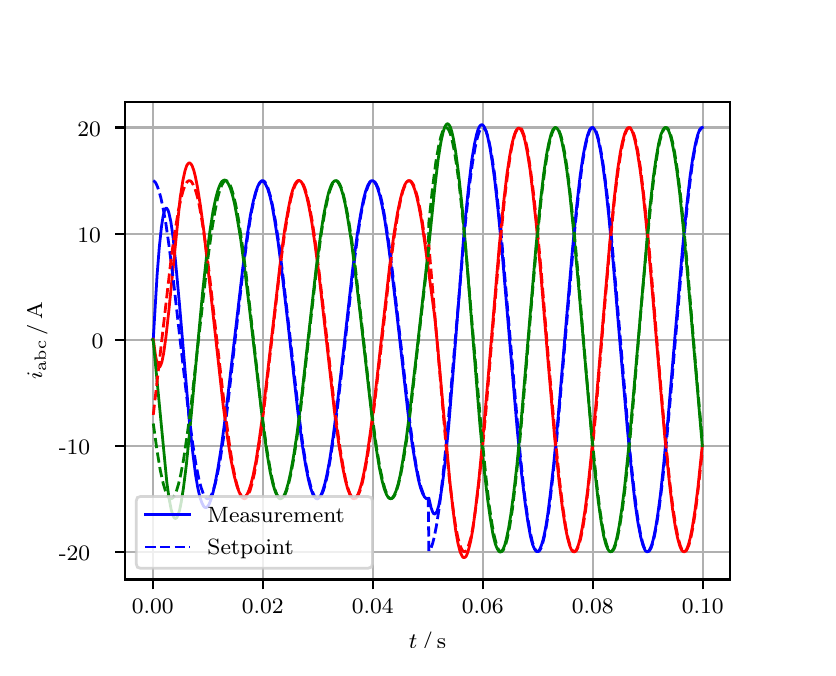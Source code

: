 \begingroup%
\makeatletter%
\begin{pgfpicture}%
\pgfpathrectangle{\pgfpointorigin}{\pgfqpoint{3.9in}{3.1in}}%
\pgfusepath{use as bounding box, clip}%
\begin{pgfscope}%
\pgfsetbuttcap%
\pgfsetmiterjoin%
\definecolor{currentfill}{rgb}{1.0,1.0,1.0}%
\pgfsetfillcolor{currentfill}%
\pgfsetlinewidth{0.0pt}%
\definecolor{currentstroke}{rgb}{1.0,1.0,1.0}%
\pgfsetstrokecolor{currentstroke}%
\pgfsetdash{}{0pt}%
\pgfpathmoveto{\pgfqpoint{0.0in}{0.0in}}%
\pgfpathlineto{\pgfqpoint{3.9in}{0.0in}}%
\pgfpathlineto{\pgfqpoint{3.9in}{3.1in}}%
\pgfpathlineto{\pgfqpoint{0.0in}{3.1in}}%
\pgfpathclose%
\pgfusepath{fill}%
\end{pgfscope}%
\begin{pgfscope}%
\pgfsetbuttcap%
\pgfsetmiterjoin%
\definecolor{currentfill}{rgb}{1.0,1.0,1.0}%
\pgfsetfillcolor{currentfill}%
\pgfsetlinewidth{0.0pt}%
\definecolor{currentstroke}{rgb}{0.0,0.0,0.0}%
\pgfsetstrokecolor{currentstroke}%
\pgfsetstrokeopacity{0.0}%
\pgfsetdash{}{0pt}%
\pgfpathmoveto{\pgfqpoint{0.487in}{0.341in}}%
\pgfpathlineto{\pgfqpoint{3.51in}{0.341in}}%
\pgfpathlineto{\pgfqpoint{3.51in}{2.728in}}%
\pgfpathlineto{\pgfqpoint{0.487in}{2.728in}}%
\pgfpathclose%
\pgfusepath{fill}%
\end{pgfscope}%
\begin{pgfscope}%
\pgfpathrectangle{\pgfqpoint{0.487in}{0.341in}}{\pgfqpoint{3.022in}{2.387in}}%
\pgfusepath{clip}%
\pgfsetrectcap%
\pgfsetroundjoin%
\pgfsetlinewidth{0.803pt}%
\definecolor{currentstroke}{rgb}{0.69,0.69,0.69}%
\pgfsetstrokecolor{currentstroke}%
\pgfsetdash{}{0pt}%
\pgfpathmoveto{\pgfqpoint{0.625in}{0.341in}}%
\pgfpathlineto{\pgfqpoint{0.625in}{2.728in}}%
\pgfusepath{stroke}%
\end{pgfscope}%
\begin{pgfscope}%
\pgfsetbuttcap%
\pgfsetroundjoin%
\definecolor{currentfill}{rgb}{0.0,0.0,0.0}%
\pgfsetfillcolor{currentfill}%
\pgfsetlinewidth{0.803pt}%
\definecolor{currentstroke}{rgb}{0.0,0.0,0.0}%
\pgfsetstrokecolor{currentstroke}%
\pgfsetdash{}{0pt}%
\pgfsys@defobject{currentmarker}{\pgfqpoint{0.0in}{-0.049in}}{\pgfqpoint{0.0in}{0.0in}}{%
\pgfpathmoveto{\pgfqpoint{0.0in}{0.0in}}%
\pgfpathlineto{\pgfqpoint{0.0in}{-0.049in}}%
\pgfusepath{stroke,fill}%
}%
\begin{pgfscope}%
\pgfsys@transformshift{0.625in}{0.341in}%
\pgfsys@useobject{currentmarker}{}%
\end{pgfscope}%
\end{pgfscope}%
\begin{pgfscope}%
\definecolor{textcolor}{rgb}{0.0,0.0,0.0}%
\pgfsetstrokecolor{textcolor}%
\pgfsetfillcolor{textcolor}%
\pgftext[x=0.625in,y=0.244in,,top]{\color{textcolor}\rmfamily\fontsize{8.0}{9.6}\selectfont 0.00}%
\end{pgfscope}%
\begin{pgfscope}%
\pgfpathrectangle{\pgfqpoint{0.487in}{0.341in}}{\pgfqpoint{3.022in}{2.387in}}%
\pgfusepath{clip}%
\pgfsetrectcap%
\pgfsetroundjoin%
\pgfsetlinewidth{0.803pt}%
\definecolor{currentstroke}{rgb}{0.69,0.69,0.69}%
\pgfsetstrokecolor{currentstroke}%
\pgfsetdash{}{0pt}%
\pgfpathmoveto{\pgfqpoint{1.175in}{0.341in}}%
\pgfpathlineto{\pgfqpoint{1.175in}{2.728in}}%
\pgfusepath{stroke}%
\end{pgfscope}%
\begin{pgfscope}%
\pgfsetbuttcap%
\pgfsetroundjoin%
\definecolor{currentfill}{rgb}{0.0,0.0,0.0}%
\pgfsetfillcolor{currentfill}%
\pgfsetlinewidth{0.803pt}%
\definecolor{currentstroke}{rgb}{0.0,0.0,0.0}%
\pgfsetstrokecolor{currentstroke}%
\pgfsetdash{}{0pt}%
\pgfsys@defobject{currentmarker}{\pgfqpoint{0.0in}{-0.049in}}{\pgfqpoint{0.0in}{0.0in}}{%
\pgfpathmoveto{\pgfqpoint{0.0in}{0.0in}}%
\pgfpathlineto{\pgfqpoint{0.0in}{-0.049in}}%
\pgfusepath{stroke,fill}%
}%
\begin{pgfscope}%
\pgfsys@transformshift{1.175in}{0.341in}%
\pgfsys@useobject{currentmarker}{}%
\end{pgfscope}%
\end{pgfscope}%
\begin{pgfscope}%
\definecolor{textcolor}{rgb}{0.0,0.0,0.0}%
\pgfsetstrokecolor{textcolor}%
\pgfsetfillcolor{textcolor}%
\pgftext[x=1.175in,y=0.244in,,top]{\color{textcolor}\rmfamily\fontsize{8.0}{9.6}\selectfont 0.02}%
\end{pgfscope}%
\begin{pgfscope}%
\pgfpathrectangle{\pgfqpoint{0.487in}{0.341in}}{\pgfqpoint{3.022in}{2.387in}}%
\pgfusepath{clip}%
\pgfsetrectcap%
\pgfsetroundjoin%
\pgfsetlinewidth{0.803pt}%
\definecolor{currentstroke}{rgb}{0.69,0.69,0.69}%
\pgfsetstrokecolor{currentstroke}%
\pgfsetdash{}{0pt}%
\pgfpathmoveto{\pgfqpoint{1.725in}{0.341in}}%
\pgfpathlineto{\pgfqpoint{1.725in}{2.728in}}%
\pgfusepath{stroke}%
\end{pgfscope}%
\begin{pgfscope}%
\pgfsetbuttcap%
\pgfsetroundjoin%
\definecolor{currentfill}{rgb}{0.0,0.0,0.0}%
\pgfsetfillcolor{currentfill}%
\pgfsetlinewidth{0.803pt}%
\definecolor{currentstroke}{rgb}{0.0,0.0,0.0}%
\pgfsetstrokecolor{currentstroke}%
\pgfsetdash{}{0pt}%
\pgfsys@defobject{currentmarker}{\pgfqpoint{0.0in}{-0.049in}}{\pgfqpoint{0.0in}{0.0in}}{%
\pgfpathmoveto{\pgfqpoint{0.0in}{0.0in}}%
\pgfpathlineto{\pgfqpoint{0.0in}{-0.049in}}%
\pgfusepath{stroke,fill}%
}%
\begin{pgfscope}%
\pgfsys@transformshift{1.725in}{0.341in}%
\pgfsys@useobject{currentmarker}{}%
\end{pgfscope}%
\end{pgfscope}%
\begin{pgfscope}%
\definecolor{textcolor}{rgb}{0.0,0.0,0.0}%
\pgfsetstrokecolor{textcolor}%
\pgfsetfillcolor{textcolor}%
\pgftext[x=1.725in,y=0.244in,,top]{\color{textcolor}\rmfamily\fontsize{8.0}{9.6}\selectfont 0.04}%
\end{pgfscope}%
\begin{pgfscope}%
\pgfpathrectangle{\pgfqpoint{0.487in}{0.341in}}{\pgfqpoint{3.022in}{2.387in}}%
\pgfusepath{clip}%
\pgfsetrectcap%
\pgfsetroundjoin%
\pgfsetlinewidth{0.803pt}%
\definecolor{currentstroke}{rgb}{0.69,0.69,0.69}%
\pgfsetstrokecolor{currentstroke}%
\pgfsetdash{}{0pt}%
\pgfpathmoveto{\pgfqpoint{2.275in}{0.341in}}%
\pgfpathlineto{\pgfqpoint{2.275in}{2.728in}}%
\pgfusepath{stroke}%
\end{pgfscope}%
\begin{pgfscope}%
\pgfsetbuttcap%
\pgfsetroundjoin%
\definecolor{currentfill}{rgb}{0.0,0.0,0.0}%
\pgfsetfillcolor{currentfill}%
\pgfsetlinewidth{0.803pt}%
\definecolor{currentstroke}{rgb}{0.0,0.0,0.0}%
\pgfsetstrokecolor{currentstroke}%
\pgfsetdash{}{0pt}%
\pgfsys@defobject{currentmarker}{\pgfqpoint{0.0in}{-0.049in}}{\pgfqpoint{0.0in}{0.0in}}{%
\pgfpathmoveto{\pgfqpoint{0.0in}{0.0in}}%
\pgfpathlineto{\pgfqpoint{0.0in}{-0.049in}}%
\pgfusepath{stroke,fill}%
}%
\begin{pgfscope}%
\pgfsys@transformshift{2.275in}{0.341in}%
\pgfsys@useobject{currentmarker}{}%
\end{pgfscope}%
\end{pgfscope}%
\begin{pgfscope}%
\definecolor{textcolor}{rgb}{0.0,0.0,0.0}%
\pgfsetstrokecolor{textcolor}%
\pgfsetfillcolor{textcolor}%
\pgftext[x=2.275in,y=0.244in,,top]{\color{textcolor}\rmfamily\fontsize{8.0}{9.6}\selectfont 0.06}%
\end{pgfscope}%
\begin{pgfscope}%
\pgfpathrectangle{\pgfqpoint{0.487in}{0.341in}}{\pgfqpoint{3.022in}{2.387in}}%
\pgfusepath{clip}%
\pgfsetrectcap%
\pgfsetroundjoin%
\pgfsetlinewidth{0.803pt}%
\definecolor{currentstroke}{rgb}{0.69,0.69,0.69}%
\pgfsetstrokecolor{currentstroke}%
\pgfsetdash{}{0pt}%
\pgfpathmoveto{\pgfqpoint{2.825in}{0.341in}}%
\pgfpathlineto{\pgfqpoint{2.825in}{2.728in}}%
\pgfusepath{stroke}%
\end{pgfscope}%
\begin{pgfscope}%
\pgfsetbuttcap%
\pgfsetroundjoin%
\definecolor{currentfill}{rgb}{0.0,0.0,0.0}%
\pgfsetfillcolor{currentfill}%
\pgfsetlinewidth{0.803pt}%
\definecolor{currentstroke}{rgb}{0.0,0.0,0.0}%
\pgfsetstrokecolor{currentstroke}%
\pgfsetdash{}{0pt}%
\pgfsys@defobject{currentmarker}{\pgfqpoint{0.0in}{-0.049in}}{\pgfqpoint{0.0in}{0.0in}}{%
\pgfpathmoveto{\pgfqpoint{0.0in}{0.0in}}%
\pgfpathlineto{\pgfqpoint{0.0in}{-0.049in}}%
\pgfusepath{stroke,fill}%
}%
\begin{pgfscope}%
\pgfsys@transformshift{2.825in}{0.341in}%
\pgfsys@useobject{currentmarker}{}%
\end{pgfscope}%
\end{pgfscope}%
\begin{pgfscope}%
\definecolor{textcolor}{rgb}{0.0,0.0,0.0}%
\pgfsetstrokecolor{textcolor}%
\pgfsetfillcolor{textcolor}%
\pgftext[x=2.825in,y=0.244in,,top]{\color{textcolor}\rmfamily\fontsize{8.0}{9.6}\selectfont 0.08}%
\end{pgfscope}%
\begin{pgfscope}%
\pgfpathrectangle{\pgfqpoint{0.487in}{0.341in}}{\pgfqpoint{3.022in}{2.387in}}%
\pgfusepath{clip}%
\pgfsetrectcap%
\pgfsetroundjoin%
\pgfsetlinewidth{0.803pt}%
\definecolor{currentstroke}{rgb}{0.69,0.69,0.69}%
\pgfsetstrokecolor{currentstroke}%
\pgfsetdash{}{0pt}%
\pgfpathmoveto{\pgfqpoint{3.375in}{0.341in}}%
\pgfpathlineto{\pgfqpoint{3.375in}{2.728in}}%
\pgfusepath{stroke}%
\end{pgfscope}%
\begin{pgfscope}%
\pgfsetbuttcap%
\pgfsetroundjoin%
\definecolor{currentfill}{rgb}{0.0,0.0,0.0}%
\pgfsetfillcolor{currentfill}%
\pgfsetlinewidth{0.803pt}%
\definecolor{currentstroke}{rgb}{0.0,0.0,0.0}%
\pgfsetstrokecolor{currentstroke}%
\pgfsetdash{}{0pt}%
\pgfsys@defobject{currentmarker}{\pgfqpoint{0.0in}{-0.049in}}{\pgfqpoint{0.0in}{0.0in}}{%
\pgfpathmoveto{\pgfqpoint{0.0in}{0.0in}}%
\pgfpathlineto{\pgfqpoint{0.0in}{-0.049in}}%
\pgfusepath{stroke,fill}%
}%
\begin{pgfscope}%
\pgfsys@transformshift{3.375in}{0.341in}%
\pgfsys@useobject{currentmarker}{}%
\end{pgfscope}%
\end{pgfscope}%
\begin{pgfscope}%
\definecolor{textcolor}{rgb}{0.0,0.0,0.0}%
\pgfsetstrokecolor{textcolor}%
\pgfsetfillcolor{textcolor}%
\pgftext[x=3.375in,y=0.244in,,top]{\color{textcolor}\rmfamily\fontsize{8.0}{9.6}\selectfont 0.10}%
\end{pgfscope}%
\begin{pgfscope}%
\definecolor{textcolor}{rgb}{0.0,0.0,0.0}%
\pgfsetstrokecolor{textcolor}%
\pgfsetfillcolor{textcolor}%
\pgftext[x=1.999in,y=0.081in,,top]{\color{textcolor}\rmfamily\fontsize{8.0}{9.6}\selectfont \(\displaystyle t\,/\,\mathrm{s}\)}%
\end{pgfscope}%
\begin{pgfscope}%
\pgfpathrectangle{\pgfqpoint{0.487in}{0.341in}}{\pgfqpoint{3.022in}{2.387in}}%
\pgfusepath{clip}%
\pgfsetrectcap%
\pgfsetroundjoin%
\pgfsetlinewidth{0.803pt}%
\definecolor{currentstroke}{rgb}{0.69,0.69,0.69}%
\pgfsetstrokecolor{currentstroke}%
\pgfsetdash{}{0pt}%
\pgfpathmoveto{\pgfqpoint{0.487in}{0.48in}}%
\pgfpathlineto{\pgfqpoint{3.51in}{0.48in}}%
\pgfusepath{stroke}%
\end{pgfscope}%
\begin{pgfscope}%
\pgfsetbuttcap%
\pgfsetroundjoin%
\definecolor{currentfill}{rgb}{0.0,0.0,0.0}%
\pgfsetfillcolor{currentfill}%
\pgfsetlinewidth{0.803pt}%
\definecolor{currentstroke}{rgb}{0.0,0.0,0.0}%
\pgfsetstrokecolor{currentstroke}%
\pgfsetdash{}{0pt}%
\pgfsys@defobject{currentmarker}{\pgfqpoint{-0.049in}{0.0in}}{\pgfqpoint{-0.0in}{0.0in}}{%
\pgfpathmoveto{\pgfqpoint{-0.0in}{0.0in}}%
\pgfpathlineto{\pgfqpoint{-0.049in}{0.0in}}%
\pgfusepath{stroke,fill}%
}%
\begin{pgfscope}%
\pgfsys@transformshift{0.487in}{0.48in}%
\pgfsys@useobject{currentmarker}{}%
\end{pgfscope}%
\end{pgfscope}%
\begin{pgfscope}%
\definecolor{textcolor}{rgb}{0.0,0.0,0.0}%
\pgfsetstrokecolor{textcolor}%
\pgfsetfillcolor{textcolor}%
\pgftext[x=0.156in, y=0.437in, left, base]{\color{textcolor}\rmfamily\fontsize{8.0}{9.6}\selectfont −20}%
\end{pgfscope}%
\begin{pgfscope}%
\pgfpathrectangle{\pgfqpoint{0.487in}{0.341in}}{\pgfqpoint{3.022in}{2.387in}}%
\pgfusepath{clip}%
\pgfsetrectcap%
\pgfsetroundjoin%
\pgfsetlinewidth{0.803pt}%
\definecolor{currentstroke}{rgb}{0.69,0.69,0.69}%
\pgfsetstrokecolor{currentstroke}%
\pgfsetdash{}{0pt}%
\pgfpathmoveto{\pgfqpoint{0.487in}{1.01in}}%
\pgfpathlineto{\pgfqpoint{3.51in}{1.01in}}%
\pgfusepath{stroke}%
\end{pgfscope}%
\begin{pgfscope}%
\pgfsetbuttcap%
\pgfsetroundjoin%
\definecolor{currentfill}{rgb}{0.0,0.0,0.0}%
\pgfsetfillcolor{currentfill}%
\pgfsetlinewidth{0.803pt}%
\definecolor{currentstroke}{rgb}{0.0,0.0,0.0}%
\pgfsetstrokecolor{currentstroke}%
\pgfsetdash{}{0pt}%
\pgfsys@defobject{currentmarker}{\pgfqpoint{-0.049in}{0.0in}}{\pgfqpoint{-0.0in}{0.0in}}{%
\pgfpathmoveto{\pgfqpoint{-0.0in}{0.0in}}%
\pgfpathlineto{\pgfqpoint{-0.049in}{0.0in}}%
\pgfusepath{stroke,fill}%
}%
\begin{pgfscope}%
\pgfsys@transformshift{0.487in}{1.01in}%
\pgfsys@useobject{currentmarker}{}%
\end{pgfscope}%
\end{pgfscope}%
\begin{pgfscope}%
\definecolor{textcolor}{rgb}{0.0,0.0,0.0}%
\pgfsetstrokecolor{textcolor}%
\pgfsetfillcolor{textcolor}%
\pgftext[x=0.156in, y=0.968in, left, base]{\color{textcolor}\rmfamily\fontsize{8.0}{9.6}\selectfont −10}%
\end{pgfscope}%
\begin{pgfscope}%
\pgfpathrectangle{\pgfqpoint{0.487in}{0.341in}}{\pgfqpoint{3.022in}{2.387in}}%
\pgfusepath{clip}%
\pgfsetrectcap%
\pgfsetroundjoin%
\pgfsetlinewidth{0.803pt}%
\definecolor{currentstroke}{rgb}{0.69,0.69,0.69}%
\pgfsetstrokecolor{currentstroke}%
\pgfsetdash{}{0pt}%
\pgfpathmoveto{\pgfqpoint{0.487in}{1.54in}}%
\pgfpathlineto{\pgfqpoint{3.51in}{1.54in}}%
\pgfusepath{stroke}%
\end{pgfscope}%
\begin{pgfscope}%
\pgfsetbuttcap%
\pgfsetroundjoin%
\definecolor{currentfill}{rgb}{0.0,0.0,0.0}%
\pgfsetfillcolor{currentfill}%
\pgfsetlinewidth{0.803pt}%
\definecolor{currentstroke}{rgb}{0.0,0.0,0.0}%
\pgfsetstrokecolor{currentstroke}%
\pgfsetdash{}{0pt}%
\pgfsys@defobject{currentmarker}{\pgfqpoint{-0.049in}{0.0in}}{\pgfqpoint{-0.0in}{0.0in}}{%
\pgfpathmoveto{\pgfqpoint{-0.0in}{0.0in}}%
\pgfpathlineto{\pgfqpoint{-0.049in}{0.0in}}%
\pgfusepath{stroke,fill}%
}%
\begin{pgfscope}%
\pgfsys@transformshift{0.487in}{1.54in}%
\pgfsys@useobject{currentmarker}{}%
\end{pgfscope}%
\end{pgfscope}%
\begin{pgfscope}%
\definecolor{textcolor}{rgb}{0.0,0.0,0.0}%
\pgfsetstrokecolor{textcolor}%
\pgfsetfillcolor{textcolor}%
\pgftext[x=0.32in, y=1.498in, left, base]{\color{textcolor}\rmfamily\fontsize{8.0}{9.6}\selectfont 0}%
\end{pgfscope}%
\begin{pgfscope}%
\pgfpathrectangle{\pgfqpoint{0.487in}{0.341in}}{\pgfqpoint{3.022in}{2.387in}}%
\pgfusepath{clip}%
\pgfsetrectcap%
\pgfsetroundjoin%
\pgfsetlinewidth{0.803pt}%
\definecolor{currentstroke}{rgb}{0.69,0.69,0.69}%
\pgfsetstrokecolor{currentstroke}%
\pgfsetdash{}{0pt}%
\pgfpathmoveto{\pgfqpoint{0.487in}{2.07in}}%
\pgfpathlineto{\pgfqpoint{3.51in}{2.07in}}%
\pgfusepath{stroke}%
\end{pgfscope}%
\begin{pgfscope}%
\pgfsetbuttcap%
\pgfsetroundjoin%
\definecolor{currentfill}{rgb}{0.0,0.0,0.0}%
\pgfsetfillcolor{currentfill}%
\pgfsetlinewidth{0.803pt}%
\definecolor{currentstroke}{rgb}{0.0,0.0,0.0}%
\pgfsetstrokecolor{currentstroke}%
\pgfsetdash{}{0pt}%
\pgfsys@defobject{currentmarker}{\pgfqpoint{-0.049in}{0.0in}}{\pgfqpoint{-0.0in}{0.0in}}{%
\pgfpathmoveto{\pgfqpoint{-0.0in}{0.0in}}%
\pgfpathlineto{\pgfqpoint{-0.049in}{0.0in}}%
\pgfusepath{stroke,fill}%
}%
\begin{pgfscope}%
\pgfsys@transformshift{0.487in}{2.07in}%
\pgfsys@useobject{currentmarker}{}%
\end{pgfscope}%
\end{pgfscope}%
\begin{pgfscope}%
\definecolor{textcolor}{rgb}{0.0,0.0,0.0}%
\pgfsetstrokecolor{textcolor}%
\pgfsetfillcolor{textcolor}%
\pgftext[x=0.249in, y=2.028in, left, base]{\color{textcolor}\rmfamily\fontsize{8.0}{9.6}\selectfont 10}%
\end{pgfscope}%
\begin{pgfscope}%
\pgfpathrectangle{\pgfqpoint{0.487in}{0.341in}}{\pgfqpoint{3.022in}{2.387in}}%
\pgfusepath{clip}%
\pgfsetrectcap%
\pgfsetroundjoin%
\pgfsetlinewidth{0.803pt}%
\definecolor{currentstroke}{rgb}{0.69,0.69,0.69}%
\pgfsetstrokecolor{currentstroke}%
\pgfsetdash{}{0pt}%
\pgfpathmoveto{\pgfqpoint{0.487in}{2.601in}}%
\pgfpathlineto{\pgfqpoint{3.51in}{2.601in}}%
\pgfusepath{stroke}%
\end{pgfscope}%
\begin{pgfscope}%
\pgfsetbuttcap%
\pgfsetroundjoin%
\definecolor{currentfill}{rgb}{0.0,0.0,0.0}%
\pgfsetfillcolor{currentfill}%
\pgfsetlinewidth{0.803pt}%
\definecolor{currentstroke}{rgb}{0.0,0.0,0.0}%
\pgfsetstrokecolor{currentstroke}%
\pgfsetdash{}{0pt}%
\pgfsys@defobject{currentmarker}{\pgfqpoint{-0.049in}{0.0in}}{\pgfqpoint{-0.0in}{0.0in}}{%
\pgfpathmoveto{\pgfqpoint{-0.0in}{0.0in}}%
\pgfpathlineto{\pgfqpoint{-0.049in}{0.0in}}%
\pgfusepath{stroke,fill}%
}%
\begin{pgfscope}%
\pgfsys@transformshift{0.487in}{2.601in}%
\pgfsys@useobject{currentmarker}{}%
\end{pgfscope}%
\end{pgfscope}%
\begin{pgfscope}%
\definecolor{textcolor}{rgb}{0.0,0.0,0.0}%
\pgfsetstrokecolor{textcolor}%
\pgfsetfillcolor{textcolor}%
\pgftext[x=0.249in, y=2.558in, left, base]{\color{textcolor}\rmfamily\fontsize{8.0}{9.6}\selectfont 20}%
\end{pgfscope}%
\begin{pgfscope}%
\definecolor{textcolor}{rgb}{0.0,0.0,0.0}%
\pgfsetstrokecolor{textcolor}%
\pgfsetfillcolor{textcolor}%
\pgftext[x=0.1in,y=1.534in,,bottom,rotate=90.0]{\color{textcolor}\rmfamily\fontsize{8.0}{9.6}\selectfont \(\displaystyle i_{\mathrm{abc}}\,/\,\mathrm{A}\)}%
\end{pgfscope}%
\begin{pgfscope}%
\pgfpathrectangle{\pgfqpoint{0.487in}{0.341in}}{\pgfqpoint{3.022in}{2.387in}}%
\pgfusepath{clip}%
\pgfsetrectcap%
\pgfsetroundjoin%
\pgfsetlinewidth{1.004pt}%
\definecolor{currentstroke}{rgb}{0.0,0.0,1.0}%
\pgfsetstrokecolor{currentstroke}%
\pgfsetdash{}{0pt}%
\pgfpathmoveto{\pgfqpoint{0.625in}{1.54in}}%
\pgfpathlineto{\pgfqpoint{0.628in}{1.543in}}%
\pgfpathlineto{\pgfqpoint{0.647in}{1.862in}}%
\pgfpathlineto{\pgfqpoint{0.658in}{2.001in}}%
\pgfpathlineto{\pgfqpoint{0.669in}{2.105in}}%
\pgfpathlineto{\pgfqpoint{0.677in}{2.157in}}%
\pgfpathlineto{\pgfqpoint{0.685in}{2.188in}}%
\pgfpathlineto{\pgfqpoint{0.691in}{2.197in}}%
\pgfpathlineto{\pgfqpoint{0.694in}{2.198in}}%
\pgfpathlineto{\pgfqpoint{0.696in}{2.196in}}%
\pgfpathlineto{\pgfqpoint{0.702in}{2.187in}}%
\pgfpathlineto{\pgfqpoint{0.707in}{2.17in}}%
\pgfpathlineto{\pgfqpoint{0.716in}{2.129in}}%
\pgfpathlineto{\pgfqpoint{0.727in}{2.052in}}%
\pgfpathlineto{\pgfqpoint{0.74in}{1.924in}}%
\pgfpathlineto{\pgfqpoint{0.76in}{1.706in}}%
\pgfpathlineto{\pgfqpoint{0.809in}{1.125in}}%
\pgfpathlineto{\pgfqpoint{0.826in}{0.971in}}%
\pgfpathlineto{\pgfqpoint{0.839in}{0.867in}}%
\pgfpathlineto{\pgfqpoint{0.85in}{0.802in}}%
\pgfpathlineto{\pgfqpoint{0.861in}{0.753in}}%
\pgfpathlineto{\pgfqpoint{0.87in}{0.727in}}%
\pgfpathlineto{\pgfqpoint{0.878in}{0.71in}}%
\pgfpathlineto{\pgfqpoint{0.883in}{0.703in}}%
\pgfpathlineto{\pgfqpoint{0.889in}{0.701in}}%
\pgfpathlineto{\pgfqpoint{0.894in}{0.701in}}%
\pgfpathlineto{\pgfqpoint{0.9in}{0.706in}}%
\pgfpathlineto{\pgfqpoint{0.908in}{0.719in}}%
\pgfpathlineto{\pgfqpoint{0.916in}{0.74in}}%
\pgfpathlineto{\pgfqpoint{0.927in}{0.777in}}%
\pgfpathlineto{\pgfqpoint{0.938in}{0.826in}}%
\pgfpathlineto{\pgfqpoint{0.952in}{0.901in}}%
\pgfpathlineto{\pgfqpoint{0.969in}{1.008in}}%
\pgfpathlineto{\pgfqpoint{0.991in}{1.174in}}%
\pgfpathlineto{\pgfqpoint{1.021in}{1.431in}}%
\pgfpathlineto{\pgfqpoint{1.076in}{1.902in}}%
\pgfpathlineto{\pgfqpoint{1.098in}{2.063in}}%
\pgfpathlineto{\pgfqpoint{1.114in}{2.164in}}%
\pgfpathlineto{\pgfqpoint{1.128in}{2.232in}}%
\pgfpathlineto{\pgfqpoint{1.139in}{2.274in}}%
\pgfpathlineto{\pgfqpoint{1.15in}{2.306in}}%
\pgfpathlineto{\pgfqpoint{1.158in}{2.321in}}%
\pgfpathlineto{\pgfqpoint{1.167in}{2.33in}}%
\pgfpathlineto{\pgfqpoint{1.172in}{2.332in}}%
\pgfpathlineto{\pgfqpoint{1.178in}{2.331in}}%
\pgfpathlineto{\pgfqpoint{1.183in}{2.327in}}%
\pgfpathlineto{\pgfqpoint{1.191in}{2.314in}}%
\pgfpathlineto{\pgfqpoint{1.2in}{2.295in}}%
\pgfpathlineto{\pgfqpoint{1.211in}{2.259in}}%
\pgfpathlineto{\pgfqpoint{1.222in}{2.212in}}%
\pgfpathlineto{\pgfqpoint{1.235in}{2.137in}}%
\pgfpathlineto{\pgfqpoint{1.252in}{2.029in}}%
\pgfpathlineto{\pgfqpoint{1.271in}{1.88in}}%
\pgfpathlineto{\pgfqpoint{1.299in}{1.641in}}%
\pgfpathlineto{\pgfqpoint{1.351in}{1.179in}}%
\pgfpathlineto{\pgfqpoint{1.373in}{1.014in}}%
\pgfpathlineto{\pgfqpoint{1.39in}{0.911in}}%
\pgfpathlineto{\pgfqpoint{1.403in}{0.843in}}%
\pgfpathlineto{\pgfqpoint{1.414in}{0.8in}}%
\pgfpathlineto{\pgfqpoint{1.425in}{0.769in}}%
\pgfpathlineto{\pgfqpoint{1.434in}{0.754in}}%
\pgfpathlineto{\pgfqpoint{1.442in}{0.746in}}%
\pgfpathlineto{\pgfqpoint{1.447in}{0.744in}}%
\pgfpathlineto{\pgfqpoint{1.453in}{0.746in}}%
\pgfpathlineto{\pgfqpoint{1.458in}{0.751in}}%
\pgfpathlineto{\pgfqpoint{1.467in}{0.764in}}%
\pgfpathlineto{\pgfqpoint{1.475in}{0.784in}}%
\pgfpathlineto{\pgfqpoint{1.486in}{0.82in}}%
\pgfpathlineto{\pgfqpoint{1.497in}{0.869in}}%
\pgfpathlineto{\pgfqpoint{1.511in}{0.944in}}%
\pgfpathlineto{\pgfqpoint{1.527in}{1.053in}}%
\pgfpathlineto{\pgfqpoint{1.546in}{1.201in}}%
\pgfpathlineto{\pgfqpoint{1.574in}{1.44in}}%
\pgfpathlineto{\pgfqpoint{1.626in}{1.901in}}%
\pgfpathlineto{\pgfqpoint{1.648in}{2.066in}}%
\pgfpathlineto{\pgfqpoint{1.665in}{2.168in}}%
\pgfpathlineto{\pgfqpoint{1.678in}{2.237in}}%
\pgfpathlineto{\pgfqpoint{1.689in}{2.28in}}%
\pgfpathlineto{\pgfqpoint{1.7in}{2.31in}}%
\pgfpathlineto{\pgfqpoint{1.709in}{2.326in}}%
\pgfpathlineto{\pgfqpoint{1.717in}{2.334in}}%
\pgfpathlineto{\pgfqpoint{1.722in}{2.335in}}%
\pgfpathlineto{\pgfqpoint{1.728in}{2.334in}}%
\pgfpathlineto{\pgfqpoint{1.733in}{2.329in}}%
\pgfpathlineto{\pgfqpoint{1.742in}{2.316in}}%
\pgfpathlineto{\pgfqpoint{1.75in}{2.296in}}%
\pgfpathlineto{\pgfqpoint{1.761in}{2.26in}}%
\pgfpathlineto{\pgfqpoint{1.772in}{2.211in}}%
\pgfpathlineto{\pgfqpoint{1.786in}{2.136in}}%
\pgfpathlineto{\pgfqpoint{1.802in}{2.027in}}%
\pgfpathlineto{\pgfqpoint{1.821in}{1.879in}}%
\pgfpathlineto{\pgfqpoint{1.849in}{1.64in}}%
\pgfpathlineto{\pgfqpoint{1.901in}{1.179in}}%
\pgfpathlineto{\pgfqpoint{1.923in}{1.014in}}%
\pgfpathlineto{\pgfqpoint{1.94in}{0.912in}}%
\pgfpathlineto{\pgfqpoint{1.953in}{0.843in}}%
\pgfpathlineto{\pgfqpoint{1.964in}{0.8in}}%
\pgfpathlineto{\pgfqpoint{1.975in}{0.77in}}%
\pgfpathlineto{\pgfqpoint{1.984in}{0.754in}}%
\pgfpathlineto{\pgfqpoint{1.992in}{0.746in}}%
\pgfpathlineto{\pgfqpoint{1.997in}{0.745in}}%
\pgfpathlineto{\pgfqpoint{2.003in}{0.746in}}%
\pgfpathlineto{\pgfqpoint{2.006in}{0.748in}}%
\pgfpathlineto{\pgfqpoint{2.017in}{0.7in}}%
\pgfpathlineto{\pgfqpoint{2.025in}{0.678in}}%
\pgfpathlineto{\pgfqpoint{2.03in}{0.67in}}%
\pgfpathlineto{\pgfqpoint{2.036in}{0.668in}}%
\pgfpathlineto{\pgfqpoint{2.041in}{0.673in}}%
\pgfpathlineto{\pgfqpoint{2.047in}{0.683in}}%
\pgfpathlineto{\pgfqpoint{2.055in}{0.709in}}%
\pgfpathlineto{\pgfqpoint{2.063in}{0.748in}}%
\pgfpathlineto{\pgfqpoint{2.074in}{0.819in}}%
\pgfpathlineto{\pgfqpoint{2.088in}{0.935in}}%
\pgfpathlineto{\pgfqpoint{2.105in}{1.107in}}%
\pgfpathlineto{\pgfqpoint{2.127in}{1.376in}}%
\pgfpathlineto{\pgfqpoint{2.184in}{2.104in}}%
\pgfpathlineto{\pgfqpoint{2.204in}{2.299in}}%
\pgfpathlineto{\pgfqpoint{2.22in}{2.434in}}%
\pgfpathlineto{\pgfqpoint{2.234in}{2.519in}}%
\pgfpathlineto{\pgfqpoint{2.245in}{2.568in}}%
\pgfpathlineto{\pgfqpoint{2.253in}{2.594in}}%
\pgfpathlineto{\pgfqpoint{2.261in}{2.609in}}%
\pgfpathlineto{\pgfqpoint{2.267in}{2.614in}}%
\pgfpathlineto{\pgfqpoint{2.272in}{2.615in}}%
\pgfpathlineto{\pgfqpoint{2.278in}{2.611in}}%
\pgfpathlineto{\pgfqpoint{2.283in}{2.603in}}%
\pgfpathlineto{\pgfqpoint{2.292in}{2.584in}}%
\pgfpathlineto{\pgfqpoint{2.3in}{2.555in}}%
\pgfpathlineto{\pgfqpoint{2.311in}{2.502in}}%
\pgfpathlineto{\pgfqpoint{2.322in}{2.435in}}%
\pgfpathlineto{\pgfqpoint{2.336in}{2.332in}}%
\pgfpathlineto{\pgfqpoint{2.352in}{2.185in}}%
\pgfpathlineto{\pgfqpoint{2.374in}{1.956in}}%
\pgfpathlineto{\pgfqpoint{2.404in}{1.602in}}%
\pgfpathlineto{\pgfqpoint{2.448in}{1.088in}}%
\pgfpathlineto{\pgfqpoint{2.47in}{0.865in}}%
\pgfpathlineto{\pgfqpoint{2.487in}{0.725in}}%
\pgfpathlineto{\pgfqpoint{2.501in}{0.629in}}%
\pgfpathlineto{\pgfqpoint{2.514in}{0.556in}}%
\pgfpathlineto{\pgfqpoint{2.525in}{0.514in}}%
\pgfpathlineto{\pgfqpoint{2.534in}{0.494in}}%
\pgfpathlineto{\pgfqpoint{2.539in}{0.486in}}%
\pgfpathlineto{\pgfqpoint{2.545in}{0.481in}}%
\pgfpathlineto{\pgfqpoint{2.55in}{0.481in}}%
\pgfpathlineto{\pgfqpoint{2.556in}{0.485in}}%
\pgfpathlineto{\pgfqpoint{2.561in}{0.493in}}%
\pgfpathlineto{\pgfqpoint{2.569in}{0.513in}}%
\pgfpathlineto{\pgfqpoint{2.578in}{0.543in}}%
\pgfpathlineto{\pgfqpoint{2.589in}{0.595in}}%
\pgfpathlineto{\pgfqpoint{2.6in}{0.663in}}%
\pgfpathlineto{\pgfqpoint{2.613in}{0.767in}}%
\pgfpathlineto{\pgfqpoint{2.63in}{0.916in}}%
\pgfpathlineto{\pgfqpoint{2.652in}{1.149in}}%
\pgfpathlineto{\pgfqpoint{2.685in}{1.54in}}%
\pgfpathlineto{\pgfqpoint{2.724in}{1.992in}}%
\pgfpathlineto{\pgfqpoint{2.746in}{2.216in}}%
\pgfpathlineto{\pgfqpoint{2.762in}{2.357in}}%
\pgfpathlineto{\pgfqpoint{2.776in}{2.453in}}%
\pgfpathlineto{\pgfqpoint{2.79in}{2.526in}}%
\pgfpathlineto{\pgfqpoint{2.801in}{2.567in}}%
\pgfpathlineto{\pgfqpoint{2.809in}{2.588in}}%
\pgfpathlineto{\pgfqpoint{2.814in}{2.596in}}%
\pgfpathlineto{\pgfqpoint{2.82in}{2.6in}}%
\pgfpathlineto{\pgfqpoint{2.825in}{2.6in}}%
\pgfpathlineto{\pgfqpoint{2.831in}{2.596in}}%
\pgfpathlineto{\pgfqpoint{2.836in}{2.588in}}%
\pgfpathlineto{\pgfqpoint{2.845in}{2.567in}}%
\pgfpathlineto{\pgfqpoint{2.853in}{2.538in}}%
\pgfpathlineto{\pgfqpoint{2.864in}{2.485in}}%
\pgfpathlineto{\pgfqpoint{2.875in}{2.417in}}%
\pgfpathlineto{\pgfqpoint{2.889in}{2.313in}}%
\pgfpathlineto{\pgfqpoint{2.905in}{2.163in}}%
\pgfpathlineto{\pgfqpoint{2.927in}{1.931in}}%
\pgfpathlineto{\pgfqpoint{2.96in}{1.54in}}%
\pgfpathlineto{\pgfqpoint{2.999in}{1.088in}}%
\pgfpathlineto{\pgfqpoint{3.021in}{0.864in}}%
\pgfpathlineto{\pgfqpoint{3.037in}{0.723in}}%
\pgfpathlineto{\pgfqpoint{3.051in}{0.627in}}%
\pgfpathlineto{\pgfqpoint{3.065in}{0.554in}}%
\pgfpathlineto{\pgfqpoint{3.076in}{0.513in}}%
\pgfpathlineto{\pgfqpoint{3.084in}{0.493in}}%
\pgfpathlineto{\pgfqpoint{3.089in}{0.484in}}%
\pgfpathlineto{\pgfqpoint{3.095in}{0.48in}}%
\pgfpathlineto{\pgfqpoint{3.1in}{0.48in}}%
\pgfpathlineto{\pgfqpoint{3.106in}{0.484in}}%
\pgfpathlineto{\pgfqpoint{3.111in}{0.493in}}%
\pgfpathlineto{\pgfqpoint{3.12in}{0.513in}}%
\pgfpathlineto{\pgfqpoint{3.128in}{0.542in}}%
\pgfpathlineto{\pgfqpoint{3.139in}{0.595in}}%
\pgfpathlineto{\pgfqpoint{3.15in}{0.663in}}%
\pgfpathlineto{\pgfqpoint{3.164in}{0.767in}}%
\pgfpathlineto{\pgfqpoint{3.18in}{0.917in}}%
\pgfpathlineto{\pgfqpoint{3.202in}{1.149in}}%
\pgfpathlineto{\pgfqpoint{3.235in}{1.54in}}%
\pgfpathlineto{\pgfqpoint{3.274in}{1.992in}}%
\pgfpathlineto{\pgfqpoint{3.296in}{2.216in}}%
\pgfpathlineto{\pgfqpoint{3.312in}{2.357in}}%
\pgfpathlineto{\pgfqpoint{3.326in}{2.453in}}%
\pgfpathlineto{\pgfqpoint{3.34in}{2.526in}}%
\pgfpathlineto{\pgfqpoint{3.351in}{2.567in}}%
\pgfpathlineto{\pgfqpoint{3.359in}{2.588in}}%
\pgfpathlineto{\pgfqpoint{3.364in}{2.596in}}%
\pgfpathlineto{\pgfqpoint{3.37in}{2.6in}}%
\pgfpathlineto{\pgfqpoint{3.373in}{2.601in}}%
\pgfpathlineto{\pgfqpoint{3.373in}{2.601in}}%
\pgfusepath{stroke}%
\end{pgfscope}%
\begin{pgfscope}%
\pgfpathrectangle{\pgfqpoint{0.487in}{0.341in}}{\pgfqpoint{3.022in}{2.387in}}%
\pgfusepath{clip}%
\pgfsetrectcap%
\pgfsetroundjoin%
\pgfsetlinewidth{1.004pt}%
\definecolor{currentstroke}{rgb}{1.0,0.0,0.0}%
\pgfsetstrokecolor{currentstroke}%
\pgfsetdash{}{0pt}%
\pgfpathmoveto{\pgfqpoint{0.625in}{1.54in}}%
\pgfpathlineto{\pgfqpoint{0.628in}{1.544in}}%
\pgfpathlineto{\pgfqpoint{0.639in}{1.461in}}%
\pgfpathlineto{\pgfqpoint{0.647in}{1.421in}}%
\pgfpathlineto{\pgfqpoint{0.652in}{1.408in}}%
\pgfpathlineto{\pgfqpoint{0.658in}{1.403in}}%
\pgfpathlineto{\pgfqpoint{0.661in}{1.404in}}%
\pgfpathlineto{\pgfqpoint{0.666in}{1.414in}}%
\pgfpathlineto{\pgfqpoint{0.672in}{1.432in}}%
\pgfpathlineto{\pgfqpoint{0.68in}{1.473in}}%
\pgfpathlineto{\pgfqpoint{0.691in}{1.551in}}%
\pgfpathlineto{\pgfqpoint{0.705in}{1.677in}}%
\pgfpathlineto{\pgfqpoint{0.762in}{2.246in}}%
\pgfpathlineto{\pgfqpoint{0.776in}{2.336in}}%
\pgfpathlineto{\pgfqpoint{0.787in}{2.386in}}%
\pgfpathlineto{\pgfqpoint{0.795in}{2.41in}}%
\pgfpathlineto{\pgfqpoint{0.801in}{2.419in}}%
\pgfpathlineto{\pgfqpoint{0.806in}{2.424in}}%
\pgfpathlineto{\pgfqpoint{0.812in}{2.423in}}%
\pgfpathlineto{\pgfqpoint{0.817in}{2.418in}}%
\pgfpathlineto{\pgfqpoint{0.823in}{2.408in}}%
\pgfpathlineto{\pgfqpoint{0.831in}{2.385in}}%
\pgfpathlineto{\pgfqpoint{0.839in}{2.353in}}%
\pgfpathlineto{\pgfqpoint{0.85in}{2.297in}}%
\pgfpathlineto{\pgfqpoint{0.864in}{2.208in}}%
\pgfpathlineto{\pgfqpoint{0.881in}{2.082in}}%
\pgfpathlineto{\pgfqpoint{0.905in}{1.865in}}%
\pgfpathlineto{\pgfqpoint{0.977in}{1.216in}}%
\pgfpathlineto{\pgfqpoint{0.999in}{1.051in}}%
\pgfpathlineto{\pgfqpoint{1.015in}{0.947in}}%
\pgfpathlineto{\pgfqpoint{1.032in}{0.862in}}%
\pgfpathlineto{\pgfqpoint{1.046in}{0.809in}}%
\pgfpathlineto{\pgfqpoint{1.057in}{0.779in}}%
\pgfpathlineto{\pgfqpoint{1.065in}{0.764in}}%
\pgfpathlineto{\pgfqpoint{1.073in}{0.755in}}%
\pgfpathlineto{\pgfqpoint{1.079in}{0.752in}}%
\pgfpathlineto{\pgfqpoint{1.084in}{0.753in}}%
\pgfpathlineto{\pgfqpoint{1.09in}{0.757in}}%
\pgfpathlineto{\pgfqpoint{1.098in}{0.768in}}%
\pgfpathlineto{\pgfqpoint{1.106in}{0.786in}}%
\pgfpathlineto{\pgfqpoint{1.117in}{0.82in}}%
\pgfpathlineto{\pgfqpoint{1.128in}{0.865in}}%
\pgfpathlineto{\pgfqpoint{1.142in}{0.936in}}%
\pgfpathlineto{\pgfqpoint{1.158in}{1.041in}}%
\pgfpathlineto{\pgfqpoint{1.178in}{1.186in}}%
\pgfpathlineto{\pgfqpoint{1.202in}{1.397in}}%
\pgfpathlineto{\pgfqpoint{1.266in}{1.951in}}%
\pgfpathlineto{\pgfqpoint{1.285in}{2.09in}}%
\pgfpathlineto{\pgfqpoint{1.302in}{2.188in}}%
\pgfpathlineto{\pgfqpoint{1.315in}{2.253in}}%
\pgfpathlineto{\pgfqpoint{1.326in}{2.292in}}%
\pgfpathlineto{\pgfqpoint{1.337in}{2.319in}}%
\pgfpathlineto{\pgfqpoint{1.346in}{2.331in}}%
\pgfpathlineto{\pgfqpoint{1.351in}{2.335in}}%
\pgfpathlineto{\pgfqpoint{1.357in}{2.336in}}%
\pgfpathlineto{\pgfqpoint{1.362in}{2.334in}}%
\pgfpathlineto{\pgfqpoint{1.368in}{2.329in}}%
\pgfpathlineto{\pgfqpoint{1.376in}{2.315in}}%
\pgfpathlineto{\pgfqpoint{1.384in}{2.294in}}%
\pgfpathlineto{\pgfqpoint{1.395in}{2.257in}}%
\pgfpathlineto{\pgfqpoint{1.406in}{2.207in}}%
\pgfpathlineto{\pgfqpoint{1.42in}{2.131in}}%
\pgfpathlineto{\pgfqpoint{1.436in}{2.021in}}%
\pgfpathlineto{\pgfqpoint{1.456in}{1.871in}}%
\pgfpathlineto{\pgfqpoint{1.483in}{1.631in}}%
\pgfpathlineto{\pgfqpoint{1.535in}{1.171in}}%
\pgfpathlineto{\pgfqpoint{1.557in}{1.008in}}%
\pgfpathlineto{\pgfqpoint{1.574in}{0.907in}}%
\pgfpathlineto{\pgfqpoint{1.588in}{0.839in}}%
\pgfpathlineto{\pgfqpoint{1.599in}{0.797in}}%
\pgfpathlineto{\pgfqpoint{1.61in}{0.768in}}%
\pgfpathlineto{\pgfqpoint{1.618in}{0.753in}}%
\pgfpathlineto{\pgfqpoint{1.626in}{0.746in}}%
\pgfpathlineto{\pgfqpoint{1.632in}{0.745in}}%
\pgfpathlineto{\pgfqpoint{1.637in}{0.747in}}%
\pgfpathlineto{\pgfqpoint{1.643in}{0.752in}}%
\pgfpathlineto{\pgfqpoint{1.651in}{0.766in}}%
\pgfpathlineto{\pgfqpoint{1.659in}{0.786in}}%
\pgfpathlineto{\pgfqpoint{1.67in}{0.824in}}%
\pgfpathlineto{\pgfqpoint{1.681in}{0.873in}}%
\pgfpathlineto{\pgfqpoint{1.695in}{0.949in}}%
\pgfpathlineto{\pgfqpoint{1.711in}{1.059in}}%
\pgfpathlineto{\pgfqpoint{1.731in}{1.209in}}%
\pgfpathlineto{\pgfqpoint{1.758in}{1.449in}}%
\pgfpathlineto{\pgfqpoint{1.81in}{1.909in}}%
\pgfpathlineto{\pgfqpoint{1.832in}{2.072in}}%
\pgfpathlineto{\pgfqpoint{1.849in}{2.174in}}%
\pgfpathlineto{\pgfqpoint{1.863in}{2.241in}}%
\pgfpathlineto{\pgfqpoint{1.874in}{2.283in}}%
\pgfpathlineto{\pgfqpoint{1.885in}{2.313in}}%
\pgfpathlineto{\pgfqpoint{1.893in}{2.327in}}%
\pgfpathlineto{\pgfqpoint{1.901in}{2.334in}}%
\pgfpathlineto{\pgfqpoint{1.907in}{2.335in}}%
\pgfpathlineto{\pgfqpoint{1.912in}{2.333in}}%
\pgfpathlineto{\pgfqpoint{1.918in}{2.328in}}%
\pgfpathlineto{\pgfqpoint{1.926in}{2.314in}}%
\pgfpathlineto{\pgfqpoint{1.934in}{2.294in}}%
\pgfpathlineto{\pgfqpoint{1.945in}{2.256in}}%
\pgfpathlineto{\pgfqpoint{1.956in}{2.207in}}%
\pgfpathlineto{\pgfqpoint{1.97in}{2.131in}}%
\pgfpathlineto{\pgfqpoint{1.986in}{2.021in}}%
\pgfpathlineto{\pgfqpoint{2.036in}{1.648in}}%
\pgfpathlineto{\pgfqpoint{2.052in}{1.482in}}%
\pgfpathlineto{\pgfqpoint{2.083in}{1.139in}}%
\pgfpathlineto{\pgfqpoint{2.11in}{0.839in}}%
\pgfpathlineto{\pgfqpoint{2.127in}{0.687in}}%
\pgfpathlineto{\pgfqpoint{2.14in}{0.586in}}%
\pgfpathlineto{\pgfqpoint{2.151in}{0.524in}}%
\pgfpathlineto{\pgfqpoint{2.162in}{0.48in}}%
\pgfpathlineto{\pgfqpoint{2.171in}{0.46in}}%
\pgfpathlineto{\pgfqpoint{2.176in}{0.452in}}%
\pgfpathlineto{\pgfqpoint{2.182in}{0.45in}}%
\pgfpathlineto{\pgfqpoint{2.187in}{0.452in}}%
\pgfpathlineto{\pgfqpoint{2.193in}{0.458in}}%
\pgfpathlineto{\pgfqpoint{2.198in}{0.47in}}%
\pgfpathlineto{\pgfqpoint{2.206in}{0.496in}}%
\pgfpathlineto{\pgfqpoint{2.215in}{0.532in}}%
\pgfpathlineto{\pgfqpoint{2.226in}{0.594in}}%
\pgfpathlineto{\pgfqpoint{2.239in}{0.693in}}%
\pgfpathlineto{\pgfqpoint{2.256in}{0.839in}}%
\pgfpathlineto{\pgfqpoint{2.275in}{1.039in}}%
\pgfpathlineto{\pgfqpoint{2.303in}{1.359in}}%
\pgfpathlineto{\pgfqpoint{2.358in}{2.009in}}%
\pgfpathlineto{\pgfqpoint{2.38in}{2.229in}}%
\pgfpathlineto{\pgfqpoint{2.396in}{2.366in}}%
\pgfpathlineto{\pgfqpoint{2.41in}{2.459in}}%
\pgfpathlineto{\pgfqpoint{2.421in}{2.517in}}%
\pgfpathlineto{\pgfqpoint{2.432in}{2.56in}}%
\pgfpathlineto{\pgfqpoint{2.44in}{2.582in}}%
\pgfpathlineto{\pgfqpoint{2.448in}{2.594in}}%
\pgfpathlineto{\pgfqpoint{2.454in}{2.598in}}%
\pgfpathlineto{\pgfqpoint{2.459in}{2.597in}}%
\pgfpathlineto{\pgfqpoint{2.465in}{2.592in}}%
\pgfpathlineto{\pgfqpoint{2.47in}{2.583in}}%
\pgfpathlineto{\pgfqpoint{2.479in}{2.562in}}%
\pgfpathlineto{\pgfqpoint{2.487in}{2.532in}}%
\pgfpathlineto{\pgfqpoint{2.498in}{2.478in}}%
\pgfpathlineto{\pgfqpoint{2.512in}{2.39in}}%
\pgfpathlineto{\pgfqpoint{2.525in}{2.281in}}%
\pgfpathlineto{\pgfqpoint{2.542in}{2.127in}}%
\pgfpathlineto{\pgfqpoint{2.564in}{1.89in}}%
\pgfpathlineto{\pgfqpoint{2.602in}{1.43in}}%
\pgfpathlineto{\pgfqpoint{2.635in}{1.049in}}%
\pgfpathlineto{\pgfqpoint{2.657in}{0.831in}}%
\pgfpathlineto{\pgfqpoint{2.674in}{0.696in}}%
\pgfpathlineto{\pgfqpoint{2.688in}{0.605in}}%
\pgfpathlineto{\pgfqpoint{2.699in}{0.55in}}%
\pgfpathlineto{\pgfqpoint{2.71in}{0.51in}}%
\pgfpathlineto{\pgfqpoint{2.718in}{0.491in}}%
\pgfpathlineto{\pgfqpoint{2.724in}{0.483in}}%
\pgfpathlineto{\pgfqpoint{2.729in}{0.479in}}%
\pgfpathlineto{\pgfqpoint{2.735in}{0.48in}}%
\pgfpathlineto{\pgfqpoint{2.74in}{0.485in}}%
\pgfpathlineto{\pgfqpoint{2.746in}{0.494in}}%
\pgfpathlineto{\pgfqpoint{2.754in}{0.515in}}%
\pgfpathlineto{\pgfqpoint{2.762in}{0.546in}}%
\pgfpathlineto{\pgfqpoint{2.773in}{0.6in}}%
\pgfpathlineto{\pgfqpoint{2.787in}{0.689in}}%
\pgfpathlineto{\pgfqpoint{2.801in}{0.798in}}%
\pgfpathlineto{\pgfqpoint{2.817in}{0.953in}}%
\pgfpathlineto{\pgfqpoint{2.839in}{1.191in}}%
\pgfpathlineto{\pgfqpoint{2.878in}{1.651in}}%
\pgfpathlineto{\pgfqpoint{2.911in}{2.031in}}%
\pgfpathlineto{\pgfqpoint{2.933in}{2.249in}}%
\pgfpathlineto{\pgfqpoint{2.949in}{2.385in}}%
\pgfpathlineto{\pgfqpoint{2.963in}{2.475in}}%
\pgfpathlineto{\pgfqpoint{2.974in}{2.53in}}%
\pgfpathlineto{\pgfqpoint{2.985in}{2.57in}}%
\pgfpathlineto{\pgfqpoint{2.993in}{2.589in}}%
\pgfpathlineto{\pgfqpoint{2.999in}{2.597in}}%
\pgfpathlineto{\pgfqpoint{3.004in}{2.6in}}%
\pgfpathlineto{\pgfqpoint{3.01in}{2.6in}}%
\pgfpathlineto{\pgfqpoint{3.015in}{2.595in}}%
\pgfpathlineto{\pgfqpoint{3.021in}{2.586in}}%
\pgfpathlineto{\pgfqpoint{3.029in}{2.564in}}%
\pgfpathlineto{\pgfqpoint{3.037in}{2.534in}}%
\pgfpathlineto{\pgfqpoint{3.048in}{2.48in}}%
\pgfpathlineto{\pgfqpoint{3.062in}{2.391in}}%
\pgfpathlineto{\pgfqpoint{3.076in}{2.282in}}%
\pgfpathlineto{\pgfqpoint{3.092in}{2.127in}}%
\pgfpathlineto{\pgfqpoint{3.114in}{1.889in}}%
\pgfpathlineto{\pgfqpoint{3.153in}{1.429in}}%
\pgfpathlineto{\pgfqpoint{3.186in}{1.049in}}%
\pgfpathlineto{\pgfqpoint{3.208in}{0.831in}}%
\pgfpathlineto{\pgfqpoint{3.224in}{0.695in}}%
\pgfpathlineto{\pgfqpoint{3.238in}{0.605in}}%
\pgfpathlineto{\pgfqpoint{3.249in}{0.55in}}%
\pgfpathlineto{\pgfqpoint{3.26in}{0.51in}}%
\pgfpathlineto{\pgfqpoint{3.268in}{0.491in}}%
\pgfpathlineto{\pgfqpoint{3.274in}{0.483in}}%
\pgfpathlineto{\pgfqpoint{3.279in}{0.48in}}%
\pgfpathlineto{\pgfqpoint{3.285in}{0.48in}}%
\pgfpathlineto{\pgfqpoint{3.29in}{0.485in}}%
\pgfpathlineto{\pgfqpoint{3.296in}{0.494in}}%
\pgfpathlineto{\pgfqpoint{3.304in}{0.516in}}%
\pgfpathlineto{\pgfqpoint{3.312in}{0.546in}}%
\pgfpathlineto{\pgfqpoint{3.323in}{0.6in}}%
\pgfpathlineto{\pgfqpoint{3.337in}{0.689in}}%
\pgfpathlineto{\pgfqpoint{3.351in}{0.798in}}%
\pgfpathlineto{\pgfqpoint{3.367in}{0.953in}}%
\pgfpathlineto{\pgfqpoint{3.373in}{1.01in}}%
\pgfpathlineto{\pgfqpoint{3.373in}{1.01in}}%
\pgfusepath{stroke}%
\end{pgfscope}%
\begin{pgfscope}%
\pgfpathrectangle{\pgfqpoint{0.487in}{0.341in}}{\pgfqpoint{3.022in}{2.387in}}%
\pgfusepath{clip}%
\pgfsetrectcap%
\pgfsetroundjoin%
\pgfsetlinewidth{1.004pt}%
\definecolor{currentstroke}{rgb}{0.0,0.5,0.0}%
\pgfsetstrokecolor{currentstroke}%
\pgfsetdash{}{0pt}%
\pgfpathmoveto{\pgfqpoint{0.625in}{1.54in}}%
\pgfpathlineto{\pgfqpoint{0.628in}{1.533in}}%
\pgfpathlineto{\pgfqpoint{0.641in}{1.396in}}%
\pgfpathlineto{\pgfqpoint{0.696in}{0.825in}}%
\pgfpathlineto{\pgfqpoint{0.707in}{0.746in}}%
\pgfpathlineto{\pgfqpoint{0.718in}{0.688in}}%
\pgfpathlineto{\pgfqpoint{0.727in}{0.66in}}%
\pgfpathlineto{\pgfqpoint{0.732in}{0.65in}}%
\pgfpathlineto{\pgfqpoint{0.738in}{0.646in}}%
\pgfpathlineto{\pgfqpoint{0.74in}{0.646in}}%
\pgfpathlineto{\pgfqpoint{0.746in}{0.651in}}%
\pgfpathlineto{\pgfqpoint{0.751in}{0.662in}}%
\pgfpathlineto{\pgfqpoint{0.76in}{0.689in}}%
\pgfpathlineto{\pgfqpoint{0.768in}{0.729in}}%
\pgfpathlineto{\pgfqpoint{0.779in}{0.8in}}%
\pgfpathlineto{\pgfqpoint{0.793in}{0.911in}}%
\pgfpathlineto{\pgfqpoint{0.812in}{1.1in}}%
\pgfpathlineto{\pgfqpoint{0.848in}{1.492in}}%
\pgfpathlineto{\pgfqpoint{0.875in}{1.78in}}%
\pgfpathlineto{\pgfqpoint{0.894in}{1.954in}}%
\pgfpathlineto{\pgfqpoint{0.911in}{2.081in}}%
\pgfpathlineto{\pgfqpoint{0.927in}{2.184in}}%
\pgfpathlineto{\pgfqpoint{0.941in}{2.25in}}%
\pgfpathlineto{\pgfqpoint{0.952in}{2.29in}}%
\pgfpathlineto{\pgfqpoint{0.963in}{2.318in}}%
\pgfpathlineto{\pgfqpoint{0.971in}{2.331in}}%
\pgfpathlineto{\pgfqpoint{0.98in}{2.337in}}%
\pgfpathlineto{\pgfqpoint{0.985in}{2.338in}}%
\pgfpathlineto{\pgfqpoint{0.991in}{2.336in}}%
\pgfpathlineto{\pgfqpoint{0.996in}{2.331in}}%
\pgfpathlineto{\pgfqpoint{1.004in}{2.318in}}%
\pgfpathlineto{\pgfqpoint{1.013in}{2.298in}}%
\pgfpathlineto{\pgfqpoint{1.024in}{2.263in}}%
\pgfpathlineto{\pgfqpoint{1.035in}{2.217in}}%
\pgfpathlineto{\pgfqpoint{1.048in}{2.146in}}%
\pgfpathlineto{\pgfqpoint{1.065in}{2.043in}}%
\pgfpathlineto{\pgfqpoint{1.084in}{1.901in}}%
\pgfpathlineto{\pgfqpoint{1.109in}{1.695in}}%
\pgfpathlineto{\pgfqpoint{1.178in}{1.104in}}%
\pgfpathlineto{\pgfqpoint{1.197in}{0.969in}}%
\pgfpathlineto{\pgfqpoint{1.213in}{0.876in}}%
\pgfpathlineto{\pgfqpoint{1.227in}{0.815in}}%
\pgfpathlineto{\pgfqpoint{1.238in}{0.78in}}%
\pgfpathlineto{\pgfqpoint{1.246in}{0.761in}}%
\pgfpathlineto{\pgfqpoint{1.255in}{0.749in}}%
\pgfpathlineto{\pgfqpoint{1.26in}{0.745in}}%
\pgfpathlineto{\pgfqpoint{1.266in}{0.745in}}%
\pgfpathlineto{\pgfqpoint{1.271in}{0.747in}}%
\pgfpathlineto{\pgfqpoint{1.277in}{0.753in}}%
\pgfpathlineto{\pgfqpoint{1.285in}{0.767in}}%
\pgfpathlineto{\pgfqpoint{1.293in}{0.788in}}%
\pgfpathlineto{\pgfqpoint{1.304in}{0.827in}}%
\pgfpathlineto{\pgfqpoint{1.315in}{0.877in}}%
\pgfpathlineto{\pgfqpoint{1.329in}{0.954in}}%
\pgfpathlineto{\pgfqpoint{1.346in}{1.065in}}%
\pgfpathlineto{\pgfqpoint{1.368in}{1.239in}}%
\pgfpathlineto{\pgfqpoint{1.398in}{1.507in}}%
\pgfpathlineto{\pgfqpoint{1.442in}{1.894in}}%
\pgfpathlineto{\pgfqpoint{1.464in}{2.06in}}%
\pgfpathlineto{\pgfqpoint{1.48in}{2.163in}}%
\pgfpathlineto{\pgfqpoint{1.494in}{2.233in}}%
\pgfpathlineto{\pgfqpoint{1.505in}{2.277in}}%
\pgfpathlineto{\pgfqpoint{1.516in}{2.308in}}%
\pgfpathlineto{\pgfqpoint{1.524in}{2.324in}}%
\pgfpathlineto{\pgfqpoint{1.533in}{2.333in}}%
\pgfpathlineto{\pgfqpoint{1.538in}{2.335in}}%
\pgfpathlineto{\pgfqpoint{1.544in}{2.334in}}%
\pgfpathlineto{\pgfqpoint{1.549in}{2.33in}}%
\pgfpathlineto{\pgfqpoint{1.557in}{2.318in}}%
\pgfpathlineto{\pgfqpoint{1.566in}{2.299in}}%
\pgfpathlineto{\pgfqpoint{1.577in}{2.263in}}%
\pgfpathlineto{\pgfqpoint{1.588in}{2.216in}}%
\pgfpathlineto{\pgfqpoint{1.601in}{2.142in}}%
\pgfpathlineto{\pgfqpoint{1.618in}{2.034in}}%
\pgfpathlineto{\pgfqpoint{1.637in}{1.886in}}%
\pgfpathlineto{\pgfqpoint{1.665in}{1.648in}}%
\pgfpathlineto{\pgfqpoint{1.72in}{1.164in}}%
\pgfpathlineto{\pgfqpoint{1.742in}{1.002in}}%
\pgfpathlineto{\pgfqpoint{1.758in}{0.902in}}%
\pgfpathlineto{\pgfqpoint{1.772in}{0.835in}}%
\pgfpathlineto{\pgfqpoint{1.783in}{0.794in}}%
\pgfpathlineto{\pgfqpoint{1.794in}{0.766in}}%
\pgfpathlineto{\pgfqpoint{1.802in}{0.752in}}%
\pgfpathlineto{\pgfqpoint{1.808in}{0.747in}}%
\pgfpathlineto{\pgfqpoint{1.813in}{0.745in}}%
\pgfpathlineto{\pgfqpoint{1.819in}{0.746in}}%
\pgfpathlineto{\pgfqpoint{1.824in}{0.75in}}%
\pgfpathlineto{\pgfqpoint{1.832in}{0.762in}}%
\pgfpathlineto{\pgfqpoint{1.841in}{0.781in}}%
\pgfpathlineto{\pgfqpoint{1.852in}{0.817in}}%
\pgfpathlineto{\pgfqpoint{1.863in}{0.864in}}%
\pgfpathlineto{\pgfqpoint{1.876in}{0.938in}}%
\pgfpathlineto{\pgfqpoint{1.893in}{1.046in}}%
\pgfpathlineto{\pgfqpoint{1.912in}{1.194in}}%
\pgfpathlineto{\pgfqpoint{1.94in}{1.432in}}%
\pgfpathlineto{\pgfqpoint{1.995in}{1.916in}}%
\pgfpathlineto{\pgfqpoint{2.011in}{2.059in}}%
\pgfpathlineto{\pgfqpoint{2.036in}{2.304in}}%
\pgfpathlineto{\pgfqpoint{2.052in}{2.439in}}%
\pgfpathlineto{\pgfqpoint{2.066in}{2.527in}}%
\pgfpathlineto{\pgfqpoint{2.077in}{2.577in}}%
\pgfpathlineto{\pgfqpoint{2.085in}{2.603in}}%
\pgfpathlineto{\pgfqpoint{2.091in}{2.613in}}%
\pgfpathlineto{\pgfqpoint{2.096in}{2.619in}}%
\pgfpathlineto{\pgfqpoint{2.102in}{2.619in}}%
\pgfpathlineto{\pgfqpoint{2.107in}{2.614in}}%
\pgfpathlineto{\pgfqpoint{2.113in}{2.604in}}%
\pgfpathlineto{\pgfqpoint{2.121in}{2.579in}}%
\pgfpathlineto{\pgfqpoint{2.129in}{2.543in}}%
\pgfpathlineto{\pgfqpoint{2.14in}{2.479in}}%
\pgfpathlineto{\pgfqpoint{2.154in}{2.374in}}%
\pgfpathlineto{\pgfqpoint{2.171in}{2.217in}}%
\pgfpathlineto{\pgfqpoint{2.19in}{2.003in}}%
\pgfpathlineto{\pgfqpoint{2.22in}{1.625in}}%
\pgfpathlineto{\pgfqpoint{2.261in}{1.117in}}%
\pgfpathlineto{\pgfqpoint{2.283in}{0.885in}}%
\pgfpathlineto{\pgfqpoint{2.3in}{0.739in}}%
\pgfpathlineto{\pgfqpoint{2.314in}{0.64in}}%
\pgfpathlineto{\pgfqpoint{2.327in}{0.563in}}%
\pgfpathlineto{\pgfqpoint{2.338in}{0.519in}}%
\pgfpathlineto{\pgfqpoint{2.347in}{0.496in}}%
\pgfpathlineto{\pgfqpoint{2.355in}{0.483in}}%
\pgfpathlineto{\pgfqpoint{2.36in}{0.479in}}%
\pgfpathlineto{\pgfqpoint{2.366in}{0.479in}}%
\pgfpathlineto{\pgfqpoint{2.371in}{0.484in}}%
\pgfpathlineto{\pgfqpoint{2.377in}{0.492in}}%
\pgfpathlineto{\pgfqpoint{2.385in}{0.512in}}%
\pgfpathlineto{\pgfqpoint{2.393in}{0.542in}}%
\pgfpathlineto{\pgfqpoint{2.404in}{0.594in}}%
\pgfpathlineto{\pgfqpoint{2.415in}{0.661in}}%
\pgfpathlineto{\pgfqpoint{2.429in}{0.764in}}%
\pgfpathlineto{\pgfqpoint{2.446in}{0.911in}}%
\pgfpathlineto{\pgfqpoint{2.468in}{1.141in}}%
\pgfpathlineto{\pgfqpoint{2.498in}{1.496in}}%
\pgfpathlineto{\pgfqpoint{2.542in}{2.011in}}%
\pgfpathlineto{\pgfqpoint{2.564in}{2.231in}}%
\pgfpathlineto{\pgfqpoint{2.58in}{2.37in}}%
\pgfpathlineto{\pgfqpoint{2.594in}{2.463in}}%
\pgfpathlineto{\pgfqpoint{2.605in}{2.521in}}%
\pgfpathlineto{\pgfqpoint{2.616in}{2.564in}}%
\pgfpathlineto{\pgfqpoint{2.624in}{2.586in}}%
\pgfpathlineto{\pgfqpoint{2.633in}{2.598in}}%
\pgfpathlineto{\pgfqpoint{2.638in}{2.601in}}%
\pgfpathlineto{\pgfqpoint{2.644in}{2.599in}}%
\pgfpathlineto{\pgfqpoint{2.649in}{2.594in}}%
\pgfpathlineto{\pgfqpoint{2.655in}{2.584in}}%
\pgfpathlineto{\pgfqpoint{2.663in}{2.562in}}%
\pgfpathlineto{\pgfqpoint{2.671in}{2.53in}}%
\pgfpathlineto{\pgfqpoint{2.682in}{2.475in}}%
\pgfpathlineto{\pgfqpoint{2.696in}{2.385in}}%
\pgfpathlineto{\pgfqpoint{2.71in}{2.274in}}%
\pgfpathlineto{\pgfqpoint{2.729in}{2.09in}}%
\pgfpathlineto{\pgfqpoint{2.751in}{1.847in}}%
\pgfpathlineto{\pgfqpoint{2.834in}{0.899in}}%
\pgfpathlineto{\pgfqpoint{2.853in}{0.73in}}%
\pgfpathlineto{\pgfqpoint{2.867in}{0.633in}}%
\pgfpathlineto{\pgfqpoint{2.88in}{0.558in}}%
\pgfpathlineto{\pgfqpoint{2.891in}{0.516in}}%
\pgfpathlineto{\pgfqpoint{2.9in}{0.494in}}%
\pgfpathlineto{\pgfqpoint{2.908in}{0.482in}}%
\pgfpathlineto{\pgfqpoint{2.913in}{0.48in}}%
\pgfpathlineto{\pgfqpoint{2.919in}{0.481in}}%
\pgfpathlineto{\pgfqpoint{2.924in}{0.487in}}%
\pgfpathlineto{\pgfqpoint{2.93in}{0.496in}}%
\pgfpathlineto{\pgfqpoint{2.938in}{0.519in}}%
\pgfpathlineto{\pgfqpoint{2.946in}{0.55in}}%
\pgfpathlineto{\pgfqpoint{2.957in}{0.606in}}%
\pgfpathlineto{\pgfqpoint{2.971in}{0.696in}}%
\pgfpathlineto{\pgfqpoint{2.985in}{0.806in}}%
\pgfpathlineto{\pgfqpoint{3.004in}{0.991in}}%
\pgfpathlineto{\pgfqpoint{3.026in}{1.233in}}%
\pgfpathlineto{\pgfqpoint{3.109in}{2.181in}}%
\pgfpathlineto{\pgfqpoint{3.128in}{2.35in}}%
\pgfpathlineto{\pgfqpoint{3.142in}{2.447in}}%
\pgfpathlineto{\pgfqpoint{3.155in}{2.522in}}%
\pgfpathlineto{\pgfqpoint{3.166in}{2.565in}}%
\pgfpathlineto{\pgfqpoint{3.175in}{2.586in}}%
\pgfpathlineto{\pgfqpoint{3.183in}{2.598in}}%
\pgfpathlineto{\pgfqpoint{3.188in}{2.601in}}%
\pgfpathlineto{\pgfqpoint{3.194in}{2.599in}}%
\pgfpathlineto{\pgfqpoint{3.199in}{2.594in}}%
\pgfpathlineto{\pgfqpoint{3.205in}{2.584in}}%
\pgfpathlineto{\pgfqpoint{3.213in}{2.562in}}%
\pgfpathlineto{\pgfqpoint{3.221in}{2.53in}}%
\pgfpathlineto{\pgfqpoint{3.232in}{2.475in}}%
\pgfpathlineto{\pgfqpoint{3.246in}{2.385in}}%
\pgfpathlineto{\pgfqpoint{3.26in}{2.274in}}%
\pgfpathlineto{\pgfqpoint{3.279in}{2.09in}}%
\pgfpathlineto{\pgfqpoint{3.301in}{1.847in}}%
\pgfpathlineto{\pgfqpoint{3.373in}{1.01in}}%
\pgfpathlineto{\pgfqpoint{3.373in}{1.01in}}%
\pgfusepath{stroke}%
\end{pgfscope}%
\begin{pgfscope}%
\pgfpathrectangle{\pgfqpoint{0.487in}{0.341in}}{\pgfqpoint{3.022in}{2.387in}}%
\pgfusepath{clip}%
\pgfsetbuttcap%
\pgfsetroundjoin%
\pgfsetlinewidth{1.004pt}%
\definecolor{currentstroke}{rgb}{0.0,0.0,1.0}%
\pgfsetstrokecolor{currentstroke}%
\pgfsetdash{{3.7pt}{1.6pt}}{0.0pt}%
\pgfpathmoveto{\pgfqpoint{0.628in}{2.335in}}%
\pgfpathlineto{\pgfqpoint{0.633in}{2.332in}}%
\pgfpathlineto{\pgfqpoint{0.639in}{2.326in}}%
\pgfpathlineto{\pgfqpoint{0.647in}{2.31in}}%
\pgfpathlineto{\pgfqpoint{0.655in}{2.288in}}%
\pgfpathlineto{\pgfqpoint{0.666in}{2.249in}}%
\pgfpathlineto{\pgfqpoint{0.677in}{2.198in}}%
\pgfpathlineto{\pgfqpoint{0.691in}{2.12in}}%
\pgfpathlineto{\pgfqpoint{0.707in}{2.008in}}%
\pgfpathlineto{\pgfqpoint{0.729in}{1.833in}}%
\pgfpathlineto{\pgfqpoint{0.762in}{1.54in}}%
\pgfpathlineto{\pgfqpoint{0.804in}{1.179in}}%
\pgfpathlineto{\pgfqpoint{0.826in}{1.014in}}%
\pgfpathlineto{\pgfqpoint{0.842in}{0.912in}}%
\pgfpathlineto{\pgfqpoint{0.856in}{0.843in}}%
\pgfpathlineto{\pgfqpoint{0.867in}{0.801in}}%
\pgfpathlineto{\pgfqpoint{0.878in}{0.77in}}%
\pgfpathlineto{\pgfqpoint{0.886in}{0.754in}}%
\pgfpathlineto{\pgfqpoint{0.894in}{0.746in}}%
\pgfpathlineto{\pgfqpoint{0.9in}{0.745in}}%
\pgfpathlineto{\pgfqpoint{0.905in}{0.746in}}%
\pgfpathlineto{\pgfqpoint{0.911in}{0.751in}}%
\pgfpathlineto{\pgfqpoint{0.919in}{0.764in}}%
\pgfpathlineto{\pgfqpoint{0.927in}{0.784in}}%
\pgfpathlineto{\pgfqpoint{0.938in}{0.82in}}%
\pgfpathlineto{\pgfqpoint{0.949in}{0.869in}}%
\pgfpathlineto{\pgfqpoint{0.963in}{0.943in}}%
\pgfpathlineto{\pgfqpoint{0.98in}{1.053in}}%
\pgfpathlineto{\pgfqpoint{0.999in}{1.201in}}%
\pgfpathlineto{\pgfqpoint{1.026in}{1.44in}}%
\pgfpathlineto{\pgfqpoint{1.081in}{1.923in}}%
\pgfpathlineto{\pgfqpoint{1.101in}{2.066in}}%
\pgfpathlineto{\pgfqpoint{1.117in}{2.169in}}%
\pgfpathlineto{\pgfqpoint{1.131in}{2.237in}}%
\pgfpathlineto{\pgfqpoint{1.142in}{2.28in}}%
\pgfpathlineto{\pgfqpoint{1.153in}{2.31in}}%
\pgfpathlineto{\pgfqpoint{1.161in}{2.326in}}%
\pgfpathlineto{\pgfqpoint{1.169in}{2.334in}}%
\pgfpathlineto{\pgfqpoint{1.175in}{2.335in}}%
\pgfpathlineto{\pgfqpoint{1.18in}{2.334in}}%
\pgfpathlineto{\pgfqpoint{1.186in}{2.329in}}%
\pgfpathlineto{\pgfqpoint{1.194in}{2.316in}}%
\pgfpathlineto{\pgfqpoint{1.202in}{2.296in}}%
\pgfpathlineto{\pgfqpoint{1.213in}{2.26in}}%
\pgfpathlineto{\pgfqpoint{1.224in}{2.212in}}%
\pgfpathlineto{\pgfqpoint{1.238in}{2.137in}}%
\pgfpathlineto{\pgfqpoint{1.255in}{2.028in}}%
\pgfpathlineto{\pgfqpoint{1.274in}{1.879in}}%
\pgfpathlineto{\pgfqpoint{1.302in}{1.64in}}%
\pgfpathlineto{\pgfqpoint{1.357in}{1.157in}}%
\pgfpathlineto{\pgfqpoint{1.376in}{1.014in}}%
\pgfpathlineto{\pgfqpoint{1.392in}{0.912in}}%
\pgfpathlineto{\pgfqpoint{1.406in}{0.843in}}%
\pgfpathlineto{\pgfqpoint{1.417in}{0.801in}}%
\pgfpathlineto{\pgfqpoint{1.428in}{0.77in}}%
\pgfpathlineto{\pgfqpoint{1.436in}{0.754in}}%
\pgfpathlineto{\pgfqpoint{1.445in}{0.746in}}%
\pgfpathlineto{\pgfqpoint{1.45in}{0.745in}}%
\pgfpathlineto{\pgfqpoint{1.456in}{0.746in}}%
\pgfpathlineto{\pgfqpoint{1.461in}{0.751in}}%
\pgfpathlineto{\pgfqpoint{1.469in}{0.764in}}%
\pgfpathlineto{\pgfqpoint{1.478in}{0.784in}}%
\pgfpathlineto{\pgfqpoint{1.489in}{0.82in}}%
\pgfpathlineto{\pgfqpoint{1.5in}{0.869in}}%
\pgfpathlineto{\pgfqpoint{1.513in}{0.943in}}%
\pgfpathlineto{\pgfqpoint{1.53in}{1.053in}}%
\pgfpathlineto{\pgfqpoint{1.549in}{1.201in}}%
\pgfpathlineto{\pgfqpoint{1.577in}{1.44in}}%
\pgfpathlineto{\pgfqpoint{1.632in}{1.923in}}%
\pgfpathlineto{\pgfqpoint{1.651in}{2.066in}}%
\pgfpathlineto{\pgfqpoint{1.667in}{2.169in}}%
\pgfpathlineto{\pgfqpoint{1.681in}{2.237in}}%
\pgfpathlineto{\pgfqpoint{1.692in}{2.28in}}%
\pgfpathlineto{\pgfqpoint{1.703in}{2.31in}}%
\pgfpathlineto{\pgfqpoint{1.711in}{2.326in}}%
\pgfpathlineto{\pgfqpoint{1.72in}{2.334in}}%
\pgfpathlineto{\pgfqpoint{1.725in}{2.335in}}%
\pgfpathlineto{\pgfqpoint{1.731in}{2.334in}}%
\pgfpathlineto{\pgfqpoint{1.736in}{2.329in}}%
\pgfpathlineto{\pgfqpoint{1.744in}{2.316in}}%
\pgfpathlineto{\pgfqpoint{1.753in}{2.296in}}%
\pgfpathlineto{\pgfqpoint{1.764in}{2.26in}}%
\pgfpathlineto{\pgfqpoint{1.775in}{2.212in}}%
\pgfpathlineto{\pgfqpoint{1.788in}{2.137in}}%
\pgfpathlineto{\pgfqpoint{1.805in}{2.028in}}%
\pgfpathlineto{\pgfqpoint{1.824in}{1.879in}}%
\pgfpathlineto{\pgfqpoint{1.852in}{1.64in}}%
\pgfpathlineto{\pgfqpoint{1.907in}{1.157in}}%
\pgfpathlineto{\pgfqpoint{1.926in}{1.014in}}%
\pgfpathlineto{\pgfqpoint{1.942in}{0.912in}}%
\pgfpathlineto{\pgfqpoint{1.956in}{0.843in}}%
\pgfpathlineto{\pgfqpoint{1.967in}{0.801in}}%
\pgfpathlineto{\pgfqpoint{1.978in}{0.77in}}%
\pgfpathlineto{\pgfqpoint{1.986in}{0.754in}}%
\pgfpathlineto{\pgfqpoint{1.995in}{0.746in}}%
\pgfpathlineto{\pgfqpoint{2.0in}{0.745in}}%
\pgfpathlineto{\pgfqpoint{2.003in}{0.745in}}%
\pgfpathlineto{\pgfqpoint{2.006in}{0.482in}}%
\pgfpathlineto{\pgfqpoint{2.011in}{0.488in}}%
\pgfpathlineto{\pgfqpoint{2.017in}{0.498in}}%
\pgfpathlineto{\pgfqpoint{2.025in}{0.522in}}%
\pgfpathlineto{\pgfqpoint{2.033in}{0.554in}}%
\pgfpathlineto{\pgfqpoint{2.044in}{0.611in}}%
\pgfpathlineto{\pgfqpoint{2.058in}{0.702in}}%
\pgfpathlineto{\pgfqpoint{2.074in}{0.839in}}%
\pgfpathlineto{\pgfqpoint{2.094in}{1.029in}}%
\pgfpathlineto{\pgfqpoint{2.118in}{1.309in}}%
\pgfpathlineto{\pgfqpoint{2.187in}{2.108in}}%
\pgfpathlineto{\pgfqpoint{2.206in}{2.29in}}%
\pgfpathlineto{\pgfqpoint{2.223in}{2.417in}}%
\pgfpathlineto{\pgfqpoint{2.237in}{2.5in}}%
\pgfpathlineto{\pgfqpoint{2.248in}{2.549in}}%
\pgfpathlineto{\pgfqpoint{2.256in}{2.575in}}%
\pgfpathlineto{\pgfqpoint{2.264in}{2.592in}}%
\pgfpathlineto{\pgfqpoint{2.27in}{2.598in}}%
\pgfpathlineto{\pgfqpoint{2.275in}{2.601in}}%
\pgfpathlineto{\pgfqpoint{2.281in}{2.598in}}%
\pgfpathlineto{\pgfqpoint{2.286in}{2.592in}}%
\pgfpathlineto{\pgfqpoint{2.292in}{2.582in}}%
\pgfpathlineto{\pgfqpoint{2.3in}{2.558in}}%
\pgfpathlineto{\pgfqpoint{2.308in}{2.526in}}%
\pgfpathlineto{\pgfqpoint{2.319in}{2.469in}}%
\pgfpathlineto{\pgfqpoint{2.333in}{2.378in}}%
\pgfpathlineto{\pgfqpoint{2.349in}{2.241in}}%
\pgfpathlineto{\pgfqpoint{2.369in}{2.051in}}%
\pgfpathlineto{\pgfqpoint{2.393in}{1.771in}}%
\pgfpathlineto{\pgfqpoint{2.462in}{0.972in}}%
\pgfpathlineto{\pgfqpoint{2.481in}{0.79in}}%
\pgfpathlineto{\pgfqpoint{2.498in}{0.663in}}%
\pgfpathlineto{\pgfqpoint{2.512in}{0.58in}}%
\pgfpathlineto{\pgfqpoint{2.523in}{0.531in}}%
\pgfpathlineto{\pgfqpoint{2.531in}{0.505in}}%
\pgfpathlineto{\pgfqpoint{2.539in}{0.488in}}%
\pgfpathlineto{\pgfqpoint{2.545in}{0.482in}}%
\pgfpathlineto{\pgfqpoint{2.55in}{0.48in}}%
\pgfpathlineto{\pgfqpoint{2.556in}{0.482in}}%
\pgfpathlineto{\pgfqpoint{2.561in}{0.488in}}%
\pgfpathlineto{\pgfqpoint{2.567in}{0.498in}}%
\pgfpathlineto{\pgfqpoint{2.575in}{0.522in}}%
\pgfpathlineto{\pgfqpoint{2.583in}{0.554in}}%
\pgfpathlineto{\pgfqpoint{2.594in}{0.611in}}%
\pgfpathlineto{\pgfqpoint{2.608in}{0.702in}}%
\pgfpathlineto{\pgfqpoint{2.624in}{0.839in}}%
\pgfpathlineto{\pgfqpoint{2.644in}{1.029in}}%
\pgfpathlineto{\pgfqpoint{2.668in}{1.309in}}%
\pgfpathlineto{\pgfqpoint{2.737in}{2.108in}}%
\pgfpathlineto{\pgfqpoint{2.757in}{2.29in}}%
\pgfpathlineto{\pgfqpoint{2.773in}{2.417in}}%
\pgfpathlineto{\pgfqpoint{2.787in}{2.5in}}%
\pgfpathlineto{\pgfqpoint{2.798in}{2.549in}}%
\pgfpathlineto{\pgfqpoint{2.806in}{2.575in}}%
\pgfpathlineto{\pgfqpoint{2.814in}{2.592in}}%
\pgfpathlineto{\pgfqpoint{2.82in}{2.598in}}%
\pgfpathlineto{\pgfqpoint{2.825in}{2.601in}}%
\pgfpathlineto{\pgfqpoint{2.831in}{2.598in}}%
\pgfpathlineto{\pgfqpoint{2.836in}{2.592in}}%
\pgfpathlineto{\pgfqpoint{2.842in}{2.582in}}%
\pgfpathlineto{\pgfqpoint{2.85in}{2.558in}}%
\pgfpathlineto{\pgfqpoint{2.858in}{2.526in}}%
\pgfpathlineto{\pgfqpoint{2.869in}{2.469in}}%
\pgfpathlineto{\pgfqpoint{2.883in}{2.378in}}%
\pgfpathlineto{\pgfqpoint{2.9in}{2.241in}}%
\pgfpathlineto{\pgfqpoint{2.919in}{2.051in}}%
\pgfpathlineto{\pgfqpoint{2.944in}{1.771in}}%
\pgfpathlineto{\pgfqpoint{3.012in}{0.972in}}%
\pgfpathlineto{\pgfqpoint{3.032in}{0.79in}}%
\pgfpathlineto{\pgfqpoint{3.048in}{0.663in}}%
\pgfpathlineto{\pgfqpoint{3.062in}{0.58in}}%
\pgfpathlineto{\pgfqpoint{3.073in}{0.531in}}%
\pgfpathlineto{\pgfqpoint{3.081in}{0.505in}}%
\pgfpathlineto{\pgfqpoint{3.089in}{0.488in}}%
\pgfpathlineto{\pgfqpoint{3.095in}{0.482in}}%
\pgfpathlineto{\pgfqpoint{3.1in}{0.48in}}%
\pgfpathlineto{\pgfqpoint{3.106in}{0.482in}}%
\pgfpathlineto{\pgfqpoint{3.111in}{0.488in}}%
\pgfpathlineto{\pgfqpoint{3.117in}{0.498in}}%
\pgfpathlineto{\pgfqpoint{3.125in}{0.522in}}%
\pgfpathlineto{\pgfqpoint{3.133in}{0.554in}}%
\pgfpathlineto{\pgfqpoint{3.144in}{0.611in}}%
\pgfpathlineto{\pgfqpoint{3.158in}{0.702in}}%
\pgfpathlineto{\pgfqpoint{3.175in}{0.839in}}%
\pgfpathlineto{\pgfqpoint{3.194in}{1.029in}}%
\pgfpathlineto{\pgfqpoint{3.219in}{1.309in}}%
\pgfpathlineto{\pgfqpoint{3.287in}{2.108in}}%
\pgfpathlineto{\pgfqpoint{3.307in}{2.29in}}%
\pgfpathlineto{\pgfqpoint{3.323in}{2.417in}}%
\pgfpathlineto{\pgfqpoint{3.337in}{2.5in}}%
\pgfpathlineto{\pgfqpoint{3.348in}{2.549in}}%
\pgfpathlineto{\pgfqpoint{3.356in}{2.575in}}%
\pgfpathlineto{\pgfqpoint{3.364in}{2.592in}}%
\pgfpathlineto{\pgfqpoint{3.37in}{2.598in}}%
\pgfpathlineto{\pgfqpoint{3.373in}{2.6in}}%
\pgfpathlineto{\pgfqpoint{3.373in}{2.6in}}%
\pgfusepath{stroke}%
\end{pgfscope}%
\begin{pgfscope}%
\pgfpathrectangle{\pgfqpoint{0.487in}{0.341in}}{\pgfqpoint{3.022in}{2.387in}}%
\pgfusepath{clip}%
\pgfsetbuttcap%
\pgfsetroundjoin%
\pgfsetlinewidth{1.004pt}%
\definecolor{currentstroke}{rgb}{1.0,0.0,0.0}%
\pgfsetstrokecolor{currentstroke}%
\pgfsetdash{{3.7pt}{1.6pt}}{0.0pt}%
\pgfpathmoveto{\pgfqpoint{0.628in}{1.164in}}%
\pgfpathlineto{\pgfqpoint{0.652in}{1.375in}}%
\pgfpathlineto{\pgfqpoint{0.718in}{1.952in}}%
\pgfpathlineto{\pgfqpoint{0.738in}{2.091in}}%
\pgfpathlineto{\pgfqpoint{0.754in}{2.188in}}%
\pgfpathlineto{\pgfqpoint{0.768in}{2.252in}}%
\pgfpathlineto{\pgfqpoint{0.779in}{2.291in}}%
\pgfpathlineto{\pgfqpoint{0.79in}{2.318in}}%
\pgfpathlineto{\pgfqpoint{0.798in}{2.33in}}%
\pgfpathlineto{\pgfqpoint{0.804in}{2.334in}}%
\pgfpathlineto{\pgfqpoint{0.809in}{2.335in}}%
\pgfpathlineto{\pgfqpoint{0.815in}{2.333in}}%
\pgfpathlineto{\pgfqpoint{0.82in}{2.328in}}%
\pgfpathlineto{\pgfqpoint{0.828in}{2.314in}}%
\pgfpathlineto{\pgfqpoint{0.837in}{2.294in}}%
\pgfpathlineto{\pgfqpoint{0.848in}{2.256in}}%
\pgfpathlineto{\pgfqpoint{0.859in}{2.207in}}%
\pgfpathlineto{\pgfqpoint{0.872in}{2.131in}}%
\pgfpathlineto{\pgfqpoint{0.889in}{2.021in}}%
\pgfpathlineto{\pgfqpoint{0.908in}{1.871in}}%
\pgfpathlineto{\pgfqpoint{0.938in}{1.607in}}%
\pgfpathlineto{\pgfqpoint{0.988in}{1.172in}}%
\pgfpathlineto{\pgfqpoint{1.01in}{1.008in}}%
\pgfpathlineto{\pgfqpoint{1.026in}{0.907in}}%
\pgfpathlineto{\pgfqpoint{1.04in}{0.839in}}%
\pgfpathlineto{\pgfqpoint{1.051in}{0.798in}}%
\pgfpathlineto{\pgfqpoint{1.062in}{0.768in}}%
\pgfpathlineto{\pgfqpoint{1.07in}{0.753in}}%
\pgfpathlineto{\pgfqpoint{1.079in}{0.746in}}%
\pgfpathlineto{\pgfqpoint{1.084in}{0.745in}}%
\pgfpathlineto{\pgfqpoint{1.09in}{0.747in}}%
\pgfpathlineto{\pgfqpoint{1.095in}{0.752in}}%
\pgfpathlineto{\pgfqpoint{1.103in}{0.766in}}%
\pgfpathlineto{\pgfqpoint{1.112in}{0.786in}}%
\pgfpathlineto{\pgfqpoint{1.123in}{0.824in}}%
\pgfpathlineto{\pgfqpoint{1.134in}{0.873in}}%
\pgfpathlineto{\pgfqpoint{1.147in}{0.949in}}%
\pgfpathlineto{\pgfqpoint{1.164in}{1.059in}}%
\pgfpathlineto{\pgfqpoint{1.183in}{1.209in}}%
\pgfpathlineto{\pgfqpoint{1.213in}{1.473in}}%
\pgfpathlineto{\pgfqpoint{1.263in}{1.909in}}%
\pgfpathlineto{\pgfqpoint{1.285in}{2.072in}}%
\pgfpathlineto{\pgfqpoint{1.302in}{2.174in}}%
\pgfpathlineto{\pgfqpoint{1.315in}{2.241in}}%
\pgfpathlineto{\pgfqpoint{1.326in}{2.283in}}%
\pgfpathlineto{\pgfqpoint{1.337in}{2.312in}}%
\pgfpathlineto{\pgfqpoint{1.346in}{2.327in}}%
\pgfpathlineto{\pgfqpoint{1.354in}{2.334in}}%
\pgfpathlineto{\pgfqpoint{1.359in}{2.335in}}%
\pgfpathlineto{\pgfqpoint{1.365in}{2.333in}}%
\pgfpathlineto{\pgfqpoint{1.37in}{2.328in}}%
\pgfpathlineto{\pgfqpoint{1.379in}{2.314in}}%
\pgfpathlineto{\pgfqpoint{1.387in}{2.294in}}%
\pgfpathlineto{\pgfqpoint{1.398in}{2.256in}}%
\pgfpathlineto{\pgfqpoint{1.409in}{2.207in}}%
\pgfpathlineto{\pgfqpoint{1.423in}{2.131in}}%
\pgfpathlineto{\pgfqpoint{1.439in}{2.021in}}%
\pgfpathlineto{\pgfqpoint{1.458in}{1.871in}}%
\pgfpathlineto{\pgfqpoint{1.489in}{1.607in}}%
\pgfpathlineto{\pgfqpoint{1.538in}{1.172in}}%
\pgfpathlineto{\pgfqpoint{1.56in}{1.008in}}%
\pgfpathlineto{\pgfqpoint{1.577in}{0.907in}}%
\pgfpathlineto{\pgfqpoint{1.59in}{0.839in}}%
\pgfpathlineto{\pgfqpoint{1.601in}{0.798in}}%
\pgfpathlineto{\pgfqpoint{1.612in}{0.768in}}%
\pgfpathlineto{\pgfqpoint{1.621in}{0.753in}}%
\pgfpathlineto{\pgfqpoint{1.629in}{0.746in}}%
\pgfpathlineto{\pgfqpoint{1.634in}{0.745in}}%
\pgfpathlineto{\pgfqpoint{1.64in}{0.747in}}%
\pgfpathlineto{\pgfqpoint{1.645in}{0.752in}}%
\pgfpathlineto{\pgfqpoint{1.654in}{0.766in}}%
\pgfpathlineto{\pgfqpoint{1.662in}{0.786in}}%
\pgfpathlineto{\pgfqpoint{1.673in}{0.824in}}%
\pgfpathlineto{\pgfqpoint{1.684in}{0.873in}}%
\pgfpathlineto{\pgfqpoint{1.698in}{0.949in}}%
\pgfpathlineto{\pgfqpoint{1.714in}{1.059in}}%
\pgfpathlineto{\pgfqpoint{1.733in}{1.209in}}%
\pgfpathlineto{\pgfqpoint{1.764in}{1.473in}}%
\pgfpathlineto{\pgfqpoint{1.813in}{1.909in}}%
\pgfpathlineto{\pgfqpoint{1.835in}{2.072in}}%
\pgfpathlineto{\pgfqpoint{1.852in}{2.174in}}%
\pgfpathlineto{\pgfqpoint{1.865in}{2.241in}}%
\pgfpathlineto{\pgfqpoint{1.876in}{2.283in}}%
\pgfpathlineto{\pgfqpoint{1.887in}{2.312in}}%
\pgfpathlineto{\pgfqpoint{1.896in}{2.327in}}%
\pgfpathlineto{\pgfqpoint{1.904in}{2.334in}}%
\pgfpathlineto{\pgfqpoint{1.909in}{2.335in}}%
\pgfpathlineto{\pgfqpoint{1.915in}{2.333in}}%
\pgfpathlineto{\pgfqpoint{1.92in}{2.328in}}%
\pgfpathlineto{\pgfqpoint{1.929in}{2.314in}}%
\pgfpathlineto{\pgfqpoint{1.937in}{2.294in}}%
\pgfpathlineto{\pgfqpoint{1.948in}{2.256in}}%
\pgfpathlineto{\pgfqpoint{1.959in}{2.207in}}%
\pgfpathlineto{\pgfqpoint{1.973in}{2.131in}}%
\pgfpathlineto{\pgfqpoint{1.989in}{2.021in}}%
\pgfpathlineto{\pgfqpoint{2.003in}{1.916in}}%
\pgfpathlineto{\pgfqpoint{2.006in}{2.012in}}%
\pgfpathlineto{\pgfqpoint{2.033in}{1.695in}}%
\pgfpathlineto{\pgfqpoint{2.091in}{1.019in}}%
\pgfpathlineto{\pgfqpoint{2.11in}{0.83in}}%
\pgfpathlineto{\pgfqpoint{2.127in}{0.695in}}%
\pgfpathlineto{\pgfqpoint{2.14in}{0.605in}}%
\pgfpathlineto{\pgfqpoint{2.151in}{0.55in}}%
\pgfpathlineto{\pgfqpoint{2.162in}{0.51in}}%
\pgfpathlineto{\pgfqpoint{2.171in}{0.491in}}%
\pgfpathlineto{\pgfqpoint{2.176in}{0.483in}}%
\pgfpathlineto{\pgfqpoint{2.182in}{0.48in}}%
\pgfpathlineto{\pgfqpoint{2.187in}{0.481in}}%
\pgfpathlineto{\pgfqpoint{2.193in}{0.485in}}%
\pgfpathlineto{\pgfqpoint{2.198in}{0.494in}}%
\pgfpathlineto{\pgfqpoint{2.206in}{0.516in}}%
\pgfpathlineto{\pgfqpoint{2.215in}{0.546in}}%
\pgfpathlineto{\pgfqpoint{2.226in}{0.6in}}%
\pgfpathlineto{\pgfqpoint{2.239in}{0.689in}}%
\pgfpathlineto{\pgfqpoint{2.253in}{0.798in}}%
\pgfpathlineto{\pgfqpoint{2.27in}{0.953in}}%
\pgfpathlineto{\pgfqpoint{2.292in}{1.191in}}%
\pgfpathlineto{\pgfqpoint{2.33in}{1.651in}}%
\pgfpathlineto{\pgfqpoint{2.363in}{2.031in}}%
\pgfpathlineto{\pgfqpoint{2.385in}{2.25in}}%
\pgfpathlineto{\pgfqpoint{2.402in}{2.385in}}%
\pgfpathlineto{\pgfqpoint{2.415in}{2.475in}}%
\pgfpathlineto{\pgfqpoint{2.426in}{2.53in}}%
\pgfpathlineto{\pgfqpoint{2.437in}{2.57in}}%
\pgfpathlineto{\pgfqpoint{2.446in}{2.589in}}%
\pgfpathlineto{\pgfqpoint{2.451in}{2.597in}}%
\pgfpathlineto{\pgfqpoint{2.457in}{2.6in}}%
\pgfpathlineto{\pgfqpoint{2.462in}{2.6in}}%
\pgfpathlineto{\pgfqpoint{2.468in}{2.595in}}%
\pgfpathlineto{\pgfqpoint{2.473in}{2.586in}}%
\pgfpathlineto{\pgfqpoint{2.481in}{2.564in}}%
\pgfpathlineto{\pgfqpoint{2.49in}{2.534in}}%
\pgfpathlineto{\pgfqpoint{2.501in}{2.48in}}%
\pgfpathlineto{\pgfqpoint{2.514in}{2.391in}}%
\pgfpathlineto{\pgfqpoint{2.528in}{2.282in}}%
\pgfpathlineto{\pgfqpoint{2.545in}{2.127in}}%
\pgfpathlineto{\pgfqpoint{2.567in}{1.889in}}%
\pgfpathlineto{\pgfqpoint{2.605in}{1.429in}}%
\pgfpathlineto{\pgfqpoint{2.638in}{1.049in}}%
\pgfpathlineto{\pgfqpoint{2.66in}{0.83in}}%
\pgfpathlineto{\pgfqpoint{2.677in}{0.695in}}%
\pgfpathlineto{\pgfqpoint{2.69in}{0.605in}}%
\pgfpathlineto{\pgfqpoint{2.701in}{0.55in}}%
\pgfpathlineto{\pgfqpoint{2.712in}{0.51in}}%
\pgfpathlineto{\pgfqpoint{2.721in}{0.491in}}%
\pgfpathlineto{\pgfqpoint{2.726in}{0.483in}}%
\pgfpathlineto{\pgfqpoint{2.732in}{0.48in}}%
\pgfpathlineto{\pgfqpoint{2.737in}{0.481in}}%
\pgfpathlineto{\pgfqpoint{2.743in}{0.485in}}%
\pgfpathlineto{\pgfqpoint{2.748in}{0.494in}}%
\pgfpathlineto{\pgfqpoint{2.757in}{0.516in}}%
\pgfpathlineto{\pgfqpoint{2.765in}{0.546in}}%
\pgfpathlineto{\pgfqpoint{2.776in}{0.6in}}%
\pgfpathlineto{\pgfqpoint{2.79in}{0.689in}}%
\pgfpathlineto{\pgfqpoint{2.803in}{0.798in}}%
\pgfpathlineto{\pgfqpoint{2.82in}{0.953in}}%
\pgfpathlineto{\pgfqpoint{2.842in}{1.191in}}%
\pgfpathlineto{\pgfqpoint{2.88in}{1.651in}}%
\pgfpathlineto{\pgfqpoint{2.913in}{2.031in}}%
\pgfpathlineto{\pgfqpoint{2.935in}{2.25in}}%
\pgfpathlineto{\pgfqpoint{2.952in}{2.385in}}%
\pgfpathlineto{\pgfqpoint{2.966in}{2.475in}}%
\pgfpathlineto{\pgfqpoint{2.977in}{2.53in}}%
\pgfpathlineto{\pgfqpoint{2.988in}{2.57in}}%
\pgfpathlineto{\pgfqpoint{2.996in}{2.589in}}%
\pgfpathlineto{\pgfqpoint{3.001in}{2.597in}}%
\pgfpathlineto{\pgfqpoint{3.007in}{2.6in}}%
\pgfpathlineto{\pgfqpoint{3.012in}{2.6in}}%
\pgfpathlineto{\pgfqpoint{3.018in}{2.595in}}%
\pgfpathlineto{\pgfqpoint{3.023in}{2.586in}}%
\pgfpathlineto{\pgfqpoint{3.032in}{2.564in}}%
\pgfpathlineto{\pgfqpoint{3.04in}{2.534in}}%
\pgfpathlineto{\pgfqpoint{3.051in}{2.48in}}%
\pgfpathlineto{\pgfqpoint{3.065in}{2.391in}}%
\pgfpathlineto{\pgfqpoint{3.078in}{2.282in}}%
\pgfpathlineto{\pgfqpoint{3.095in}{2.127in}}%
\pgfpathlineto{\pgfqpoint{3.117in}{1.889in}}%
\pgfpathlineto{\pgfqpoint{3.155in}{1.429in}}%
\pgfpathlineto{\pgfqpoint{3.188in}{1.049in}}%
\pgfpathlineto{\pgfqpoint{3.21in}{0.83in}}%
\pgfpathlineto{\pgfqpoint{3.227in}{0.695in}}%
\pgfpathlineto{\pgfqpoint{3.241in}{0.605in}}%
\pgfpathlineto{\pgfqpoint{3.252in}{0.55in}}%
\pgfpathlineto{\pgfqpoint{3.263in}{0.51in}}%
\pgfpathlineto{\pgfqpoint{3.271in}{0.491in}}%
\pgfpathlineto{\pgfqpoint{3.276in}{0.483in}}%
\pgfpathlineto{\pgfqpoint{3.282in}{0.48in}}%
\pgfpathlineto{\pgfqpoint{3.287in}{0.481in}}%
\pgfpathlineto{\pgfqpoint{3.293in}{0.485in}}%
\pgfpathlineto{\pgfqpoint{3.298in}{0.494in}}%
\pgfpathlineto{\pgfqpoint{3.307in}{0.516in}}%
\pgfpathlineto{\pgfqpoint{3.315in}{0.546in}}%
\pgfpathlineto{\pgfqpoint{3.326in}{0.6in}}%
\pgfpathlineto{\pgfqpoint{3.34in}{0.689in}}%
\pgfpathlineto{\pgfqpoint{3.353in}{0.798in}}%
\pgfpathlineto{\pgfqpoint{3.37in}{0.953in}}%
\pgfpathlineto{\pgfqpoint{3.373in}{0.981in}}%
\pgfpathlineto{\pgfqpoint{3.373in}{0.981in}}%
\pgfusepath{stroke}%
\end{pgfscope}%
\begin{pgfscope}%
\pgfpathrectangle{\pgfqpoint{0.487in}{0.341in}}{\pgfqpoint{3.022in}{2.387in}}%
\pgfusepath{clip}%
\pgfsetbuttcap%
\pgfsetroundjoin%
\pgfsetlinewidth{1.004pt}%
\definecolor{currentstroke}{rgb}{0.0,0.5,0.0}%
\pgfsetstrokecolor{currentstroke}%
\pgfsetdash{{3.7pt}{1.6pt}}{0.0pt}%
\pgfpathmoveto{\pgfqpoint{0.628in}{1.121in}}%
\pgfpathlineto{\pgfqpoint{0.647in}{0.984in}}%
\pgfpathlineto{\pgfqpoint{0.663in}{0.887in}}%
\pgfpathlineto{\pgfqpoint{0.677in}{0.824in}}%
\pgfpathlineto{\pgfqpoint{0.688in}{0.786in}}%
\pgfpathlineto{\pgfqpoint{0.696in}{0.766in}}%
\pgfpathlineto{\pgfqpoint{0.705in}{0.752in}}%
\pgfpathlineto{\pgfqpoint{0.71in}{0.747in}}%
\pgfpathlineto{\pgfqpoint{0.716in}{0.745in}}%
\pgfpathlineto{\pgfqpoint{0.721in}{0.746in}}%
\pgfpathlineto{\pgfqpoint{0.727in}{0.75in}}%
\pgfpathlineto{\pgfqpoint{0.735in}{0.762in}}%
\pgfpathlineto{\pgfqpoint{0.743in}{0.781in}}%
\pgfpathlineto{\pgfqpoint{0.754in}{0.817in}}%
\pgfpathlineto{\pgfqpoint{0.765in}{0.864in}}%
\pgfpathlineto{\pgfqpoint{0.779in}{0.938in}}%
\pgfpathlineto{\pgfqpoint{0.795in}{1.046in}}%
\pgfpathlineto{\pgfqpoint{0.815in}{1.194in}}%
\pgfpathlineto{\pgfqpoint{0.842in}{1.432in}}%
\pgfpathlineto{\pgfqpoint{0.897in}{1.916in}}%
\pgfpathlineto{\pgfqpoint{0.919in}{2.078in}}%
\pgfpathlineto{\pgfqpoint{0.936in}{2.179in}}%
\pgfpathlineto{\pgfqpoint{0.949in}{2.245in}}%
\pgfpathlineto{\pgfqpoint{0.96in}{2.286in}}%
\pgfpathlineto{\pgfqpoint{0.971in}{2.314in}}%
\pgfpathlineto{\pgfqpoint{0.98in}{2.328in}}%
\pgfpathlineto{\pgfqpoint{0.985in}{2.333in}}%
\pgfpathlineto{\pgfqpoint{0.991in}{2.335in}}%
\pgfpathlineto{\pgfqpoint{0.996in}{2.334in}}%
\pgfpathlineto{\pgfqpoint{1.002in}{2.33in}}%
\pgfpathlineto{\pgfqpoint{1.01in}{2.318in}}%
\pgfpathlineto{\pgfqpoint{1.018in}{2.299in}}%
\pgfpathlineto{\pgfqpoint{1.029in}{2.263in}}%
\pgfpathlineto{\pgfqpoint{1.04in}{2.216in}}%
\pgfpathlineto{\pgfqpoint{1.054in}{2.142in}}%
\pgfpathlineto{\pgfqpoint{1.07in}{2.034in}}%
\pgfpathlineto{\pgfqpoint{1.09in}{1.886in}}%
\pgfpathlineto{\pgfqpoint{1.117in}{1.648in}}%
\pgfpathlineto{\pgfqpoint{1.172in}{1.164in}}%
\pgfpathlineto{\pgfqpoint{1.194in}{1.002in}}%
\pgfpathlineto{\pgfqpoint{1.211in}{0.902in}}%
\pgfpathlineto{\pgfqpoint{1.224in}{0.835in}}%
\pgfpathlineto{\pgfqpoint{1.235in}{0.795in}}%
\pgfpathlineto{\pgfqpoint{1.246in}{0.766in}}%
\pgfpathlineto{\pgfqpoint{1.255in}{0.752in}}%
\pgfpathlineto{\pgfqpoint{1.26in}{0.747in}}%
\pgfpathlineto{\pgfqpoint{1.266in}{0.745in}}%
\pgfpathlineto{\pgfqpoint{1.271in}{0.746in}}%
\pgfpathlineto{\pgfqpoint{1.277in}{0.75in}}%
\pgfpathlineto{\pgfqpoint{1.285in}{0.762in}}%
\pgfpathlineto{\pgfqpoint{1.293in}{0.781in}}%
\pgfpathlineto{\pgfqpoint{1.304in}{0.817in}}%
\pgfpathlineto{\pgfqpoint{1.315in}{0.864in}}%
\pgfpathlineto{\pgfqpoint{1.329in}{0.938in}}%
\pgfpathlineto{\pgfqpoint{1.346in}{1.046in}}%
\pgfpathlineto{\pgfqpoint{1.365in}{1.194in}}%
\pgfpathlineto{\pgfqpoint{1.392in}{1.432in}}%
\pgfpathlineto{\pgfqpoint{1.447in}{1.916in}}%
\pgfpathlineto{\pgfqpoint{1.469in}{2.078in}}%
\pgfpathlineto{\pgfqpoint{1.486in}{2.179in}}%
\pgfpathlineto{\pgfqpoint{1.5in}{2.245in}}%
\pgfpathlineto{\pgfqpoint{1.511in}{2.286in}}%
\pgfpathlineto{\pgfqpoint{1.522in}{2.314in}}%
\pgfpathlineto{\pgfqpoint{1.53in}{2.328in}}%
\pgfpathlineto{\pgfqpoint{1.535in}{2.333in}}%
\pgfpathlineto{\pgfqpoint{1.541in}{2.335in}}%
\pgfpathlineto{\pgfqpoint{1.546in}{2.334in}}%
\pgfpathlineto{\pgfqpoint{1.552in}{2.33in}}%
\pgfpathlineto{\pgfqpoint{1.56in}{2.318in}}%
\pgfpathlineto{\pgfqpoint{1.568in}{2.299in}}%
\pgfpathlineto{\pgfqpoint{1.579in}{2.263in}}%
\pgfpathlineto{\pgfqpoint{1.59in}{2.216in}}%
\pgfpathlineto{\pgfqpoint{1.604in}{2.142in}}%
\pgfpathlineto{\pgfqpoint{1.621in}{2.034in}}%
\pgfpathlineto{\pgfqpoint{1.64in}{1.886in}}%
\pgfpathlineto{\pgfqpoint{1.667in}{1.648in}}%
\pgfpathlineto{\pgfqpoint{1.722in}{1.164in}}%
\pgfpathlineto{\pgfqpoint{1.744in}{1.002in}}%
\pgfpathlineto{\pgfqpoint{1.761in}{0.902in}}%
\pgfpathlineto{\pgfqpoint{1.775in}{0.835in}}%
\pgfpathlineto{\pgfqpoint{1.786in}{0.795in}}%
\pgfpathlineto{\pgfqpoint{1.797in}{0.766in}}%
\pgfpathlineto{\pgfqpoint{1.805in}{0.752in}}%
\pgfpathlineto{\pgfqpoint{1.81in}{0.747in}}%
\pgfpathlineto{\pgfqpoint{1.816in}{0.745in}}%
\pgfpathlineto{\pgfqpoint{1.821in}{0.746in}}%
\pgfpathlineto{\pgfqpoint{1.827in}{0.75in}}%
\pgfpathlineto{\pgfqpoint{1.835in}{0.762in}}%
\pgfpathlineto{\pgfqpoint{1.843in}{0.781in}}%
\pgfpathlineto{\pgfqpoint{1.854in}{0.817in}}%
\pgfpathlineto{\pgfqpoint{1.865in}{0.864in}}%
\pgfpathlineto{\pgfqpoint{1.879in}{0.938in}}%
\pgfpathlineto{\pgfqpoint{1.896in}{1.046in}}%
\pgfpathlineto{\pgfqpoint{1.915in}{1.194in}}%
\pgfpathlineto{\pgfqpoint{1.942in}{1.432in}}%
\pgfpathlineto{\pgfqpoint{1.997in}{1.916in}}%
\pgfpathlineto{\pgfqpoint{2.003in}{1.959in}}%
\pgfpathlineto{\pgfqpoint{2.006in}{2.127in}}%
\pgfpathlineto{\pgfqpoint{2.025in}{2.305in}}%
\pgfpathlineto{\pgfqpoint{2.041in}{2.429in}}%
\pgfpathlineto{\pgfqpoint{2.055in}{2.509in}}%
\pgfpathlineto{\pgfqpoint{2.066in}{2.555in}}%
\pgfpathlineto{\pgfqpoint{2.074in}{2.58in}}%
\pgfpathlineto{\pgfqpoint{2.083in}{2.595in}}%
\pgfpathlineto{\pgfqpoint{2.088in}{2.6in}}%
\pgfpathlineto{\pgfqpoint{2.094in}{2.6in}}%
\pgfpathlineto{\pgfqpoint{2.099in}{2.597in}}%
\pgfpathlineto{\pgfqpoint{2.105in}{2.589in}}%
\pgfpathlineto{\pgfqpoint{2.113in}{2.57in}}%
\pgfpathlineto{\pgfqpoint{2.121in}{2.542in}}%
\pgfpathlineto{\pgfqpoint{2.132in}{2.49in}}%
\pgfpathlineto{\pgfqpoint{2.143in}{2.423in}}%
\pgfpathlineto{\pgfqpoint{2.157in}{2.321in}}%
\pgfpathlineto{\pgfqpoint{2.173in}{2.172in}}%
\pgfpathlineto{\pgfqpoint{2.195in}{1.941in}}%
\pgfpathlineto{\pgfqpoint{2.228in}{1.551in}}%
\pgfpathlineto{\pgfqpoint{2.27in}{1.069in}}%
\pgfpathlineto{\pgfqpoint{2.292in}{0.847in}}%
\pgfpathlineto{\pgfqpoint{2.308in}{0.709in}}%
\pgfpathlineto{\pgfqpoint{2.322in}{0.616in}}%
\pgfpathlineto{\pgfqpoint{2.333in}{0.558in}}%
\pgfpathlineto{\pgfqpoint{2.344in}{0.516in}}%
\pgfpathlineto{\pgfqpoint{2.352in}{0.494in}}%
\pgfpathlineto{\pgfqpoint{2.36in}{0.482in}}%
\pgfpathlineto{\pgfqpoint{2.366in}{0.48in}}%
\pgfpathlineto{\pgfqpoint{2.371in}{0.481in}}%
\pgfpathlineto{\pgfqpoint{2.377in}{0.487in}}%
\pgfpathlineto{\pgfqpoint{2.382in}{0.496in}}%
\pgfpathlineto{\pgfqpoint{2.391in}{0.519in}}%
\pgfpathlineto{\pgfqpoint{2.399in}{0.55in}}%
\pgfpathlineto{\pgfqpoint{2.41in}{0.605in}}%
\pgfpathlineto{\pgfqpoint{2.424in}{0.695in}}%
\pgfpathlineto{\pgfqpoint{2.437in}{0.806in}}%
\pgfpathlineto{\pgfqpoint{2.454in}{0.962in}}%
\pgfpathlineto{\pgfqpoint{2.476in}{1.202in}}%
\pgfpathlineto{\pgfqpoint{2.517in}{1.695in}}%
\pgfpathlineto{\pgfqpoint{2.547in}{2.041in}}%
\pgfpathlineto{\pgfqpoint{2.569in}{2.258in}}%
\pgfpathlineto{\pgfqpoint{2.586in}{2.391in}}%
\pgfpathlineto{\pgfqpoint{2.6in}{2.48in}}%
\pgfpathlineto{\pgfqpoint{2.611in}{2.534in}}%
\pgfpathlineto{\pgfqpoint{2.622in}{2.572in}}%
\pgfpathlineto{\pgfqpoint{2.63in}{2.591in}}%
\pgfpathlineto{\pgfqpoint{2.635in}{2.598in}}%
\pgfpathlineto{\pgfqpoint{2.641in}{2.6in}}%
\pgfpathlineto{\pgfqpoint{2.646in}{2.599in}}%
\pgfpathlineto{\pgfqpoint{2.652in}{2.593in}}%
\pgfpathlineto{\pgfqpoint{2.657in}{2.584in}}%
\pgfpathlineto{\pgfqpoint{2.666in}{2.561in}}%
\pgfpathlineto{\pgfqpoint{2.674in}{2.53in}}%
\pgfpathlineto{\pgfqpoint{2.685in}{2.475in}}%
\pgfpathlineto{\pgfqpoint{2.699in}{2.385in}}%
\pgfpathlineto{\pgfqpoint{2.712in}{2.274in}}%
\pgfpathlineto{\pgfqpoint{2.729in}{2.118in}}%
\pgfpathlineto{\pgfqpoint{2.751in}{1.878in}}%
\pgfpathlineto{\pgfqpoint{2.792in}{1.385in}}%
\pgfpathlineto{\pgfqpoint{2.823in}{1.039in}}%
\pgfpathlineto{\pgfqpoint{2.845in}{0.822in}}%
\pgfpathlineto{\pgfqpoint{2.861in}{0.689in}}%
\pgfpathlineto{\pgfqpoint{2.875in}{0.6in}}%
\pgfpathlineto{\pgfqpoint{2.886in}{0.546in}}%
\pgfpathlineto{\pgfqpoint{2.897in}{0.508in}}%
\pgfpathlineto{\pgfqpoint{2.905in}{0.489in}}%
\pgfpathlineto{\pgfqpoint{2.911in}{0.482in}}%
\pgfpathlineto{\pgfqpoint{2.916in}{0.48in}}%
\pgfpathlineto{\pgfqpoint{2.922in}{0.481in}}%
\pgfpathlineto{\pgfqpoint{2.927in}{0.487in}}%
\pgfpathlineto{\pgfqpoint{2.933in}{0.496in}}%
\pgfpathlineto{\pgfqpoint{2.941in}{0.519in}}%
\pgfpathlineto{\pgfqpoint{2.949in}{0.55in}}%
\pgfpathlineto{\pgfqpoint{2.96in}{0.605in}}%
\pgfpathlineto{\pgfqpoint{2.974in}{0.695in}}%
\pgfpathlineto{\pgfqpoint{2.988in}{0.806in}}%
\pgfpathlineto{\pgfqpoint{3.004in}{0.962in}}%
\pgfpathlineto{\pgfqpoint{3.026in}{1.202in}}%
\pgfpathlineto{\pgfqpoint{3.067in}{1.695in}}%
\pgfpathlineto{\pgfqpoint{3.098in}{2.041in}}%
\pgfpathlineto{\pgfqpoint{3.12in}{2.258in}}%
\pgfpathlineto{\pgfqpoint{3.136in}{2.391in}}%
\pgfpathlineto{\pgfqpoint{3.15in}{2.48in}}%
\pgfpathlineto{\pgfqpoint{3.161in}{2.534in}}%
\pgfpathlineto{\pgfqpoint{3.172in}{2.572in}}%
\pgfpathlineto{\pgfqpoint{3.18in}{2.591in}}%
\pgfpathlineto{\pgfqpoint{3.186in}{2.598in}}%
\pgfpathlineto{\pgfqpoint{3.191in}{2.6in}}%
\pgfpathlineto{\pgfqpoint{3.197in}{2.599in}}%
\pgfpathlineto{\pgfqpoint{3.202in}{2.593in}}%
\pgfpathlineto{\pgfqpoint{3.208in}{2.584in}}%
\pgfpathlineto{\pgfqpoint{3.216in}{2.561in}}%
\pgfpathlineto{\pgfqpoint{3.224in}{2.53in}}%
\pgfpathlineto{\pgfqpoint{3.235in}{2.475in}}%
\pgfpathlineto{\pgfqpoint{3.249in}{2.385in}}%
\pgfpathlineto{\pgfqpoint{3.263in}{2.274in}}%
\pgfpathlineto{\pgfqpoint{3.279in}{2.118in}}%
\pgfpathlineto{\pgfqpoint{3.301in}{1.878in}}%
\pgfpathlineto{\pgfqpoint{3.342in}{1.385in}}%
\pgfpathlineto{\pgfqpoint{3.373in}{1.039in}}%
\pgfpathlineto{\pgfqpoint{3.373in}{1.039in}}%
\pgfusepath{stroke}%
\end{pgfscope}%
\begin{pgfscope}%
\pgfsetrectcap%
\pgfsetmiterjoin%
\pgfsetlinewidth{0.803pt}%
\definecolor{currentstroke}{rgb}{0.0,0.0,0.0}%
\pgfsetstrokecolor{currentstroke}%
\pgfsetdash{}{0pt}%
\pgfpathmoveto{\pgfqpoint{0.487in}{0.341in}}%
\pgfpathlineto{\pgfqpoint{0.487in}{2.728in}}%
\pgfusepath{stroke}%
\end{pgfscope}%
\begin{pgfscope}%
\pgfsetrectcap%
\pgfsetmiterjoin%
\pgfsetlinewidth{0.803pt}%
\definecolor{currentstroke}{rgb}{0.0,0.0,0.0}%
\pgfsetstrokecolor{currentstroke}%
\pgfsetdash{}{0pt}%
\pgfpathmoveto{\pgfqpoint{3.51in}{0.341in}}%
\pgfpathlineto{\pgfqpoint{3.51in}{2.728in}}%
\pgfusepath{stroke}%
\end{pgfscope}%
\begin{pgfscope}%
\pgfsetrectcap%
\pgfsetmiterjoin%
\pgfsetlinewidth{0.803pt}%
\definecolor{currentstroke}{rgb}{0.0,0.0,0.0}%
\pgfsetstrokecolor{currentstroke}%
\pgfsetdash{}{0pt}%
\pgfpathmoveto{\pgfqpoint{0.487in}{0.341in}}%
\pgfpathlineto{\pgfqpoint{3.51in}{0.341in}}%
\pgfusepath{stroke}%
\end{pgfscope}%
\begin{pgfscope}%
\pgfsetrectcap%
\pgfsetmiterjoin%
\pgfsetlinewidth{0.803pt}%
\definecolor{currentstroke}{rgb}{0.0,0.0,0.0}%
\pgfsetstrokecolor{currentstroke}%
\pgfsetdash{}{0pt}%
\pgfpathmoveto{\pgfqpoint{0.487in}{2.728in}}%
\pgfpathlineto{\pgfqpoint{3.51in}{2.728in}}%
\pgfusepath{stroke}%
\end{pgfscope}%
\begin{pgfscope}%
\pgfsetbuttcap%
\pgfsetmiterjoin%
\definecolor{currentfill}{rgb}{1.0,1.0,1.0}%
\pgfsetfillcolor{currentfill}%
\pgfsetfillopacity{0.8}%
\pgfsetlinewidth{1.004pt}%
\definecolor{currentstroke}{rgb}{0.8,0.8,0.8}%
\pgfsetstrokecolor{currentstroke}%
\pgfsetstrokeopacity{0.8}%
\pgfsetdash{}{0pt}%
\pgfpathmoveto{\pgfqpoint{0.565in}{0.397in}}%
\pgfpathlineto{\pgfqpoint{1.701in}{0.397in}}%
\pgfpathquadraticcurveto{\pgfqpoint{1.724in}{0.397in}}{\pgfqpoint{1.724in}{0.419in}}%
\pgfpathlineto{\pgfqpoint{1.724in}{0.734in}}%
\pgfpathquadraticcurveto{\pgfqpoint{1.724in}{0.756in}}{\pgfqpoint{1.701in}{0.756in}}%
\pgfpathlineto{\pgfqpoint{0.565in}{0.756in}}%
\pgfpathquadraticcurveto{\pgfqpoint{0.543in}{0.756in}}{\pgfqpoint{0.543in}{0.734in}}%
\pgfpathlineto{\pgfqpoint{0.543in}{0.419in}}%
\pgfpathquadraticcurveto{\pgfqpoint{0.543in}{0.397in}}{\pgfqpoint{0.565in}{0.397in}}%
\pgfpathclose%
\pgfusepath{stroke,fill}%
\end{pgfscope}%
\begin{pgfscope}%
\pgfsetrectcap%
\pgfsetroundjoin%
\pgfsetlinewidth{1.004pt}%
\definecolor{currentstroke}{rgb}{0.0,0.0,1.0}%
\pgfsetstrokecolor{currentstroke}%
\pgfsetdash{}{0pt}%
\pgfpathmoveto{\pgfqpoint{0.588in}{0.666in}}%
\pgfpathlineto{\pgfqpoint{0.81in}{0.666in}}%
\pgfusepath{stroke}%
\end{pgfscope}%
\begin{pgfscope}%
\definecolor{textcolor}{rgb}{0.0,0.0,0.0}%
\pgfsetstrokecolor{textcolor}%
\pgfsetfillcolor{textcolor}%
\pgftext[x=0.899in,y=0.627in,left,base]{\color{textcolor}\rmfamily\fontsize{8.0}{9.6}\selectfont Measurement}%
\end{pgfscope}%
\begin{pgfscope}%
\pgfsetbuttcap%
\pgfsetroundjoin%
\pgfsetlinewidth{1.004pt}%
\definecolor{currentstroke}{rgb}{0.0,0.0,1.0}%
\pgfsetstrokecolor{currentstroke}%
\pgfsetdash{{3.7pt}{1.6pt}}{0.0pt}%
\pgfpathmoveto{\pgfqpoint{0.588in}{0.503in}}%
\pgfpathlineto{\pgfqpoint{0.81in}{0.503in}}%
\pgfusepath{stroke}%
\end{pgfscope}%
\begin{pgfscope}%
\definecolor{textcolor}{rgb}{0.0,0.0,0.0}%
\pgfsetstrokecolor{textcolor}%
\pgfsetfillcolor{textcolor}%
\pgftext[x=0.899in,y=0.464in,left,base]{\color{textcolor}\rmfamily\fontsize{8.0}{9.6}\selectfont Setpoint}%
\end{pgfscope}%
\end{pgfpicture}%
\makeatother%
\endgroup%
